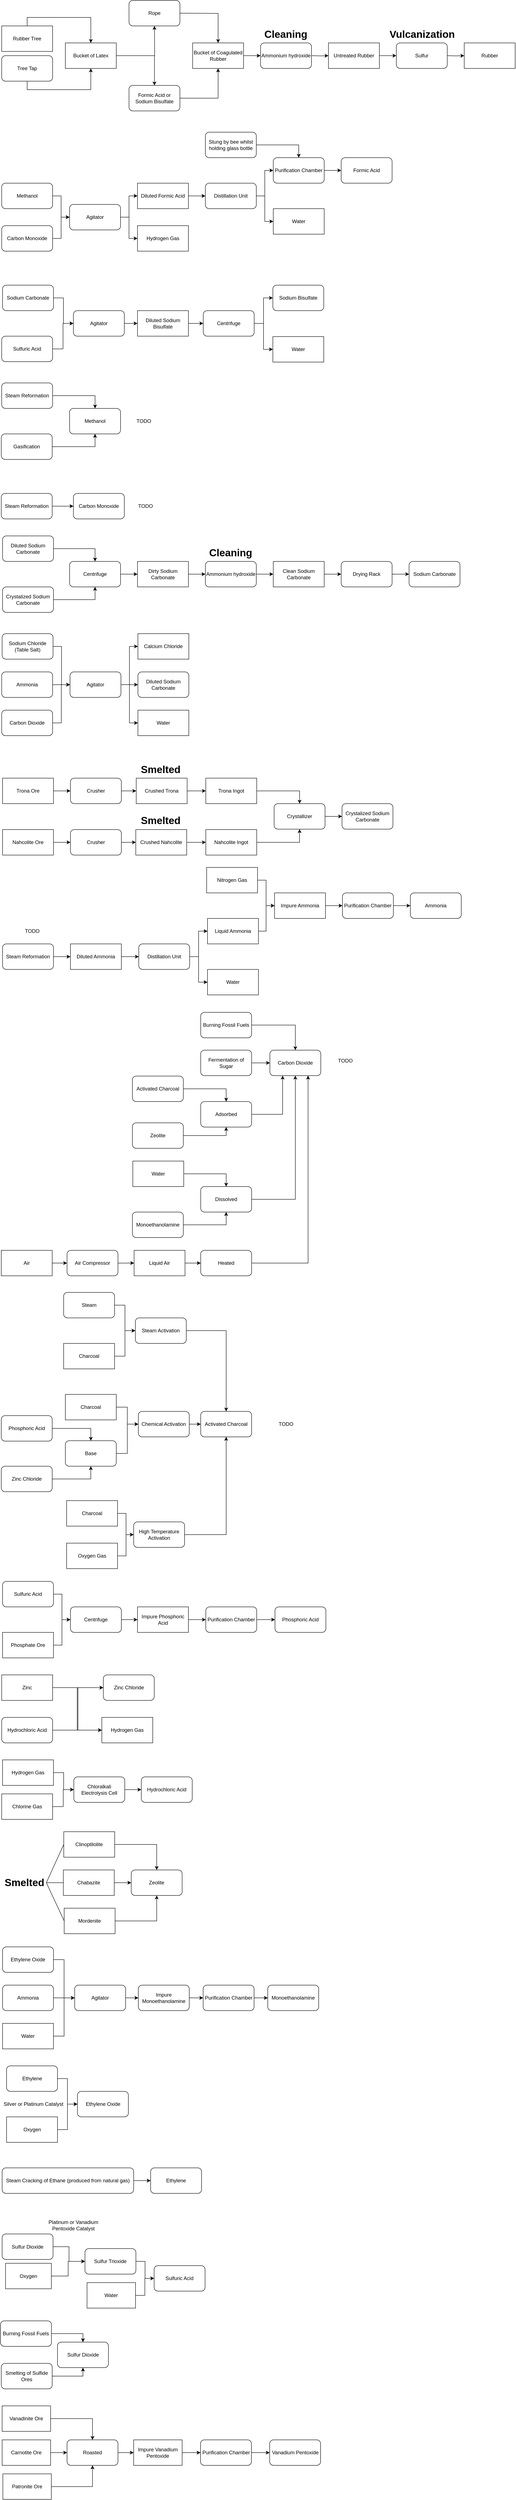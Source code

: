<mxfile version="20.7.4" type="github">
  <diagram id="SLF_xLfMb_dm_BqYsQD-" name="Page-1">
    <mxGraphModel dx="1434" dy="833" grid="1" gridSize="10" guides="1" tooltips="1" connect="1" arrows="1" fold="1" page="1" pageScale="1" pageWidth="827" pageHeight="1169" math="0" shadow="0">
      <root>
        <mxCell id="0" />
        <mxCell id="1" parent="0" />
        <mxCell id="IoRThD0YpW3yYK1RBAOI-8" style="edgeStyle=orthogonalEdgeStyle;rounded=0;orthogonalLoop=1;jettySize=auto;html=1;exitX=0.5;exitY=0;exitDx=0;exitDy=0;entryX=0.5;entryY=0;entryDx=0;entryDy=0;" parent="1" source="IoRThD0YpW3yYK1RBAOI-1" target="IoRThD0YpW3yYK1RBAOI-3" edge="1">
          <mxGeometry relative="1" as="geometry" />
        </mxCell>
        <mxCell id="IoRThD0YpW3yYK1RBAOI-1" value="Rubber Tree" style="rounded=0;whiteSpace=wrap;html=1;" parent="1" vertex="1">
          <mxGeometry x="40" y="80" width="120" height="60" as="geometry" />
        </mxCell>
        <mxCell id="IoRThD0YpW3yYK1RBAOI-11" style="edgeStyle=orthogonalEdgeStyle;rounded=0;orthogonalLoop=1;jettySize=auto;html=1;exitX=1;exitY=0.5;exitDx=0;exitDy=0;entryX=0.5;entryY=1;entryDx=0;entryDy=0;" parent="1" source="IoRThD0YpW3yYK1RBAOI-3" edge="1">
          <mxGeometry relative="1" as="geometry">
            <mxPoint x="400" y="80" as="targetPoint" />
          </mxGeometry>
        </mxCell>
        <mxCell id="IoRThD0YpW3yYK1RBAOI-55" style="edgeStyle=orthogonalEdgeStyle;rounded=0;orthogonalLoop=1;jettySize=auto;html=1;exitX=1;exitY=0.5;exitDx=0;exitDy=0;entryX=0.5;entryY=0;entryDx=0;entryDy=0;" parent="1" source="IoRThD0YpW3yYK1RBAOI-3" target="IoRThD0YpW3yYK1RBAOI-54" edge="1">
          <mxGeometry relative="1" as="geometry" />
        </mxCell>
        <mxCell id="IoRThD0YpW3yYK1RBAOI-3" value="Bucket of Latex" style="rounded=0;whiteSpace=wrap;html=1;" parent="1" vertex="1">
          <mxGeometry x="190" y="120" width="120" height="60" as="geometry" />
        </mxCell>
        <mxCell id="IoRThD0YpW3yYK1RBAOI-7" style="edgeStyle=orthogonalEdgeStyle;rounded=0;orthogonalLoop=1;jettySize=auto;html=1;exitX=0.5;exitY=1;exitDx=0;exitDy=0;entryX=0.5;entryY=1;entryDx=0;entryDy=0;" parent="1" source="IoRThD0YpW3yYK1RBAOI-53" target="IoRThD0YpW3yYK1RBAOI-3" edge="1">
          <mxGeometry relative="1" as="geometry">
            <mxPoint x="100" y="220" as="sourcePoint" />
          </mxGeometry>
        </mxCell>
        <mxCell id="IoRThD0YpW3yYK1RBAOI-16" style="edgeStyle=orthogonalEdgeStyle;rounded=0;orthogonalLoop=1;jettySize=auto;html=1;exitX=1;exitY=0.5;exitDx=0;exitDy=0;entryX=0.5;entryY=0;entryDx=0;entryDy=0;" parent="1" target="IoRThD0YpW3yYK1RBAOI-14" edge="1">
          <mxGeometry relative="1" as="geometry">
            <mxPoint x="460" y="50" as="sourcePoint" />
          </mxGeometry>
        </mxCell>
        <mxCell id="IoRThD0YpW3yYK1RBAOI-32" style="edgeStyle=orthogonalEdgeStyle;rounded=0;orthogonalLoop=1;jettySize=auto;html=1;exitX=1;exitY=0.5;exitDx=0;exitDy=0;entryX=0;entryY=0.5;entryDx=0;entryDy=0;" parent="1" source="IoRThD0YpW3yYK1RBAOI-14" edge="1">
          <mxGeometry relative="1" as="geometry">
            <mxPoint x="650" y="150" as="targetPoint" />
          </mxGeometry>
        </mxCell>
        <mxCell id="IoRThD0YpW3yYK1RBAOI-14" value="Bucket of Coagulated Rubber" style="rounded=0;whiteSpace=wrap;html=1;" parent="1" vertex="1">
          <mxGeometry x="490" y="120" width="120" height="60" as="geometry" />
        </mxCell>
        <mxCell id="IoRThD0YpW3yYK1RBAOI-34" style="edgeStyle=orthogonalEdgeStyle;rounded=0;orthogonalLoop=1;jettySize=auto;html=1;exitX=1;exitY=0.5;exitDx=0;exitDy=0;entryX=0;entryY=0.5;entryDx=0;entryDy=0;" parent="1" target="IoRThD0YpW3yYK1RBAOI-33" edge="1">
          <mxGeometry relative="1" as="geometry">
            <mxPoint x="770" y="150" as="sourcePoint" />
          </mxGeometry>
        </mxCell>
        <mxCell id="IoRThD0YpW3yYK1RBAOI-36" style="edgeStyle=orthogonalEdgeStyle;rounded=0;orthogonalLoop=1;jettySize=auto;html=1;exitX=1;exitY=0.5;exitDx=0;exitDy=0;entryX=0;entryY=0.5;entryDx=0;entryDy=0;" parent="1" source="IoRThD0YpW3yYK1RBAOI-33" edge="1">
          <mxGeometry relative="1" as="geometry">
            <mxPoint x="970" y="150" as="targetPoint" />
          </mxGeometry>
        </mxCell>
        <mxCell id="IoRThD0YpW3yYK1RBAOI-33" value="Untreated Rubber" style="rounded=0;whiteSpace=wrap;html=1;" parent="1" vertex="1">
          <mxGeometry x="810" y="120" width="120" height="60" as="geometry" />
        </mxCell>
        <mxCell id="IoRThD0YpW3yYK1RBAOI-38" style="edgeStyle=orthogonalEdgeStyle;rounded=0;orthogonalLoop=1;jettySize=auto;html=1;exitX=1;exitY=0.5;exitDx=0;exitDy=0;entryX=0;entryY=0.5;entryDx=0;entryDy=0;" parent="1" target="IoRThD0YpW3yYK1RBAOI-37" edge="1">
          <mxGeometry relative="1" as="geometry">
            <mxPoint x="1090" y="150" as="sourcePoint" />
          </mxGeometry>
        </mxCell>
        <mxCell id="IoRThD0YpW3yYK1RBAOI-37" value="Rubber" style="rounded=0;whiteSpace=wrap;html=1;" parent="1" vertex="1">
          <mxGeometry x="1130" y="120" width="120" height="60" as="geometry" />
        </mxCell>
        <mxCell id="IoRThD0YpW3yYK1RBAOI-50" value="Rope" style="rounded=1;whiteSpace=wrap;html=1;" parent="1" vertex="1">
          <mxGeometry x="340" y="20" width="120" height="60" as="geometry" />
        </mxCell>
        <mxCell id="IoRThD0YpW3yYK1RBAOI-51" value="Ammonium hydroxide" style="rounded=1;whiteSpace=wrap;html=1;" parent="1" vertex="1">
          <mxGeometry x="650" y="120" width="120" height="60" as="geometry" />
        </mxCell>
        <mxCell id="IoRThD0YpW3yYK1RBAOI-52" value="Sulfur" style="rounded=1;whiteSpace=wrap;html=1;" parent="1" vertex="1">
          <mxGeometry x="970" y="120" width="120" height="60" as="geometry" />
        </mxCell>
        <mxCell id="IoRThD0YpW3yYK1RBAOI-53" value="Tree Tap" style="rounded=1;whiteSpace=wrap;html=1;" parent="1" vertex="1">
          <mxGeometry x="40" y="150" width="120" height="60" as="geometry" />
        </mxCell>
        <mxCell id="IoRThD0YpW3yYK1RBAOI-56" style="edgeStyle=orthogonalEdgeStyle;rounded=0;orthogonalLoop=1;jettySize=auto;html=1;exitX=1;exitY=0.5;exitDx=0;exitDy=0;entryX=0.5;entryY=1;entryDx=0;entryDy=0;" parent="1" source="IoRThD0YpW3yYK1RBAOI-54" target="IoRThD0YpW3yYK1RBAOI-14" edge="1">
          <mxGeometry relative="1" as="geometry" />
        </mxCell>
        <mxCell id="IoRThD0YpW3yYK1RBAOI-54" value="Formic Acid or Sodium Bisulfate" style="rounded=1;whiteSpace=wrap;html=1;" parent="1" vertex="1">
          <mxGeometry x="340" y="220" width="120" height="60" as="geometry" />
        </mxCell>
        <mxCell id="IoRThD0YpW3yYK1RBAOI-58" value="Formic Acid" style="rounded=1;whiteSpace=wrap;html=1;" parent="1" vertex="1">
          <mxGeometry x="840" y="390" width="120" height="60" as="geometry" />
        </mxCell>
        <mxCell id="IoRThD0YpW3yYK1RBAOI-69" style="edgeStyle=orthogonalEdgeStyle;rounded=0;orthogonalLoop=1;jettySize=auto;html=1;exitX=1;exitY=0.5;exitDx=0;exitDy=0;entryX=0;entryY=0.5;entryDx=0;entryDy=0;" parent="1" source="IoRThD0YpW3yYK1RBAOI-59" target="IoRThD0YpW3yYK1RBAOI-58" edge="1">
          <mxGeometry relative="1" as="geometry" />
        </mxCell>
        <mxCell id="IoRThD0YpW3yYK1RBAOI-59" value="Purification Chamber" style="rounded=1;whiteSpace=wrap;html=1;" parent="1" vertex="1">
          <mxGeometry x="680" y="390" width="120" height="60" as="geometry" />
        </mxCell>
        <mxCell id="IoRThD0YpW3yYK1RBAOI-62" value="&lt;h1&gt;Cleaning&lt;/h1&gt;" style="text;html=1;strokeColor=none;fillColor=none;spacing=5;spacingTop=-20;whiteSpace=wrap;overflow=hidden;rounded=0;" parent="1" vertex="1">
          <mxGeometry x="653.5" y="80" width="113" height="40" as="geometry" />
        </mxCell>
        <mxCell id="IoRThD0YpW3yYK1RBAOI-63" value="&lt;h1&gt;Vulcanization&lt;/h1&gt;" style="text;html=1;strokeColor=none;fillColor=none;spacing=5;spacingTop=-20;whiteSpace=wrap;overflow=hidden;rounded=0;" parent="1" vertex="1">
          <mxGeometry x="948.5" y="80" width="163" height="40" as="geometry" />
        </mxCell>
        <mxCell id="IoRThD0YpW3yYK1RBAOI-72" style="edgeStyle=orthogonalEdgeStyle;rounded=0;orthogonalLoop=1;jettySize=auto;html=1;exitX=1;exitY=0.5;exitDx=0;exitDy=0;entryX=0.5;entryY=0;entryDx=0;entryDy=0;" parent="1" source="IoRThD0YpW3yYK1RBAOI-70" target="IoRThD0YpW3yYK1RBAOI-59" edge="1">
          <mxGeometry relative="1" as="geometry" />
        </mxCell>
        <mxCell id="IoRThD0YpW3yYK1RBAOI-70" value="Stung by bee whilst holding glass bottle" style="rounded=1;whiteSpace=wrap;html=1;" parent="1" vertex="1">
          <mxGeometry x="520" y="330" width="120" height="60" as="geometry" />
        </mxCell>
        <mxCell id="IoRThD0YpW3yYK1RBAOI-89" style="edgeStyle=orthogonalEdgeStyle;rounded=0;orthogonalLoop=1;jettySize=auto;html=1;exitX=1;exitY=0.5;exitDx=0;exitDy=0;entryX=0;entryY=0.5;entryDx=0;entryDy=0;" parent="1" source="IoRThD0YpW3yYK1RBAOI-71" target="IoRThD0YpW3yYK1RBAOI-59" edge="1">
          <mxGeometry relative="1" as="geometry" />
        </mxCell>
        <mxCell id="IoRThD0YpW3yYK1RBAOI-90" style="edgeStyle=orthogonalEdgeStyle;rounded=0;orthogonalLoop=1;jettySize=auto;html=1;exitX=1;exitY=0.5;exitDx=0;exitDy=0;entryX=0;entryY=0.5;entryDx=0;entryDy=0;" parent="1" source="IoRThD0YpW3yYK1RBAOI-71" target="IoRThD0YpW3yYK1RBAOI-87" edge="1">
          <mxGeometry relative="1" as="geometry" />
        </mxCell>
        <mxCell id="IoRThD0YpW3yYK1RBAOI-71" value="Distillation Unit" style="rounded=1;whiteSpace=wrap;html=1;" parent="1" vertex="1">
          <mxGeometry x="520" y="450" width="120" height="60" as="geometry" />
        </mxCell>
        <mxCell id="IoRThD0YpW3yYK1RBAOI-76" style="edgeStyle=orthogonalEdgeStyle;rounded=0;orthogonalLoop=1;jettySize=auto;html=1;exitX=1;exitY=0.5;exitDx=0;exitDy=0;entryX=0;entryY=0.5;entryDx=0;entryDy=0;" parent="1" source="IoRThD0YpW3yYK1RBAOI-75" target="IoRThD0YpW3yYK1RBAOI-71" edge="1">
          <mxGeometry relative="1" as="geometry" />
        </mxCell>
        <mxCell id="IoRThD0YpW3yYK1RBAOI-75" value="Diluted Formic Acid" style="rounded=0;whiteSpace=wrap;html=1;" parent="1" vertex="1">
          <mxGeometry x="360" y="450" width="120" height="60" as="geometry" />
        </mxCell>
        <mxCell id="IoRThD0YpW3yYK1RBAOI-77" value="Hydrogen Gas" style="rounded=0;whiteSpace=wrap;html=1;" parent="1" vertex="1">
          <mxGeometry x="360" y="550" width="120" height="60" as="geometry" />
        </mxCell>
        <mxCell id="IoRThD0YpW3yYK1RBAOI-83" style="edgeStyle=orthogonalEdgeStyle;rounded=0;orthogonalLoop=1;jettySize=auto;html=1;exitX=1;exitY=0.5;exitDx=0;exitDy=0;entryX=0;entryY=0.5;entryDx=0;entryDy=0;" parent="1" source="IoRThD0YpW3yYK1RBAOI-78" target="IoRThD0YpW3yYK1RBAOI-80" edge="1">
          <mxGeometry relative="1" as="geometry" />
        </mxCell>
        <mxCell id="IoRThD0YpW3yYK1RBAOI-78" value="Methanol" style="rounded=1;whiteSpace=wrap;html=1;" parent="1" vertex="1">
          <mxGeometry x="40" y="450" width="120" height="60" as="geometry" />
        </mxCell>
        <mxCell id="IoRThD0YpW3yYK1RBAOI-84" style="edgeStyle=orthogonalEdgeStyle;rounded=0;orthogonalLoop=1;jettySize=auto;html=1;exitX=1;exitY=0.5;exitDx=0;exitDy=0;entryX=0;entryY=0.5;entryDx=0;entryDy=0;" parent="1" source="IoRThD0YpW3yYK1RBAOI-79" target="IoRThD0YpW3yYK1RBAOI-80" edge="1">
          <mxGeometry relative="1" as="geometry" />
        </mxCell>
        <mxCell id="IoRThD0YpW3yYK1RBAOI-79" value="Carbon Monoxide" style="rounded=1;whiteSpace=wrap;html=1;" parent="1" vertex="1">
          <mxGeometry x="40" y="550" width="120" height="60" as="geometry" />
        </mxCell>
        <mxCell id="IoRThD0YpW3yYK1RBAOI-81" style="edgeStyle=orthogonalEdgeStyle;rounded=0;orthogonalLoop=1;jettySize=auto;html=1;exitX=1;exitY=0.5;exitDx=0;exitDy=0;entryX=0;entryY=0.5;entryDx=0;entryDy=0;" parent="1" source="IoRThD0YpW3yYK1RBAOI-80" target="IoRThD0YpW3yYK1RBAOI-75" edge="1">
          <mxGeometry relative="1" as="geometry" />
        </mxCell>
        <mxCell id="IoRThD0YpW3yYK1RBAOI-82" style="edgeStyle=orthogonalEdgeStyle;rounded=0;orthogonalLoop=1;jettySize=auto;html=1;exitX=1;exitY=0.5;exitDx=0;exitDy=0;entryX=0;entryY=0.5;entryDx=0;entryDy=0;" parent="1" source="IoRThD0YpW3yYK1RBAOI-80" target="IoRThD0YpW3yYK1RBAOI-77" edge="1">
          <mxGeometry relative="1" as="geometry" />
        </mxCell>
        <mxCell id="IoRThD0YpW3yYK1RBAOI-80" value="Agitator" style="rounded=1;whiteSpace=wrap;html=1;" parent="1" vertex="1">
          <mxGeometry x="200" y="500" width="120" height="60" as="geometry" />
        </mxCell>
        <mxCell id="IoRThD0YpW3yYK1RBAOI-85" value="Sodium Bisulfate" style="rounded=1;whiteSpace=wrap;html=1;" parent="1" vertex="1">
          <mxGeometry x="679" y="690" width="120" height="60" as="geometry" />
        </mxCell>
        <mxCell id="IoRThD0YpW3yYK1RBAOI-87" value="Water" style="rounded=0;whiteSpace=wrap;html=1;" parent="1" vertex="1">
          <mxGeometry x="680" y="510" width="120" height="60" as="geometry" />
        </mxCell>
        <mxCell id="IoRThD0YpW3yYK1RBAOI-104" style="edgeStyle=orthogonalEdgeStyle;rounded=0;orthogonalLoop=1;jettySize=auto;html=1;exitX=1;exitY=0.5;exitDx=0;exitDy=0;entryX=0;entryY=0.5;entryDx=0;entryDy=0;" parent="1" source="IoRThD0YpW3yYK1RBAOI-97" target="IoRThD0YpW3yYK1RBAOI-101" edge="1">
          <mxGeometry relative="1" as="geometry" />
        </mxCell>
        <mxCell id="PqFkK2XVgemiq2zy29Ep-1" style="edgeStyle=orthogonalEdgeStyle;rounded=0;orthogonalLoop=1;jettySize=auto;html=1;exitX=1;exitY=0.5;exitDx=0;exitDy=0;entryX=0;entryY=0.5;entryDx=0;entryDy=0;" parent="1" source="IoRThD0YpW3yYK1RBAOI-97" target="IoRThD0YpW3yYK1RBAOI-85" edge="1">
          <mxGeometry relative="1" as="geometry" />
        </mxCell>
        <mxCell id="IoRThD0YpW3yYK1RBAOI-97" value="Centrifuge" style="rounded=1;whiteSpace=wrap;html=1;" parent="1" vertex="1">
          <mxGeometry x="515" y="750" width="120" height="60" as="geometry" />
        </mxCell>
        <mxCell id="IoRThD0YpW3yYK1RBAOI-106" style="edgeStyle=orthogonalEdgeStyle;rounded=0;orthogonalLoop=1;jettySize=auto;html=1;exitX=1;exitY=0.5;exitDx=0;exitDy=0;entryX=0;entryY=0.5;entryDx=0;entryDy=0;" parent="1" source="IoRThD0YpW3yYK1RBAOI-99" target="IoRThD0YpW3yYK1RBAOI-97" edge="1">
          <mxGeometry relative="1" as="geometry" />
        </mxCell>
        <mxCell id="IoRThD0YpW3yYK1RBAOI-99" value="Diluted Sodium Bisulfate" style="rounded=0;whiteSpace=wrap;html=1;" parent="1" vertex="1">
          <mxGeometry x="360" y="750" width="120" height="60" as="geometry" />
        </mxCell>
        <mxCell id="IoRThD0YpW3yYK1RBAOI-101" value="Water" style="rounded=0;whiteSpace=wrap;html=1;" parent="1" vertex="1">
          <mxGeometry x="679" y="811" width="120" height="60" as="geometry" />
        </mxCell>
        <mxCell id="IoRThD0YpW3yYK1RBAOI-109" style="edgeStyle=orthogonalEdgeStyle;rounded=0;orthogonalLoop=1;jettySize=auto;html=1;exitX=1;exitY=0.5;exitDx=0;exitDy=0;entryX=0;entryY=0.5;entryDx=0;entryDy=0;" parent="1" source="IoRThD0YpW3yYK1RBAOI-108" target="IoRThD0YpW3yYK1RBAOI-112" edge="1">
          <mxGeometry relative="1" as="geometry" />
        </mxCell>
        <mxCell id="IoRThD0YpW3yYK1RBAOI-108" value="Sodium Carbonate" style="rounded=1;whiteSpace=wrap;html=1;" parent="1" vertex="1">
          <mxGeometry x="42" y="690" width="120" height="60" as="geometry" />
        </mxCell>
        <mxCell id="IoRThD0YpW3yYK1RBAOI-111" style="edgeStyle=orthogonalEdgeStyle;rounded=0;orthogonalLoop=1;jettySize=auto;html=1;exitX=1;exitY=0.5;exitDx=0;exitDy=0;entryX=0;entryY=0.5;entryDx=0;entryDy=0;" parent="1" source="IoRThD0YpW3yYK1RBAOI-110" target="IoRThD0YpW3yYK1RBAOI-112" edge="1">
          <mxGeometry relative="1" as="geometry" />
        </mxCell>
        <mxCell id="IoRThD0YpW3yYK1RBAOI-110" value="Sulfuric Acid" style="rounded=1;whiteSpace=wrap;html=1;" parent="1" vertex="1">
          <mxGeometry x="40" y="810" width="120" height="60" as="geometry" />
        </mxCell>
        <mxCell id="IoRThD0YpW3yYK1RBAOI-113" style="edgeStyle=orthogonalEdgeStyle;rounded=0;orthogonalLoop=1;jettySize=auto;html=1;exitX=1;exitY=0.5;exitDx=0;exitDy=0;entryX=0;entryY=0.5;entryDx=0;entryDy=0;" parent="1" source="IoRThD0YpW3yYK1RBAOI-112" target="IoRThD0YpW3yYK1RBAOI-99" edge="1">
          <mxGeometry relative="1" as="geometry" />
        </mxCell>
        <mxCell id="IoRThD0YpW3yYK1RBAOI-112" value="Agitator" style="rounded=1;whiteSpace=wrap;html=1;" parent="1" vertex="1">
          <mxGeometry x="209" y="750" width="120" height="60" as="geometry" />
        </mxCell>
        <mxCell id="IoRThD0YpW3yYK1RBAOI-114" value="Methanol" style="rounded=1;whiteSpace=wrap;html=1;" parent="1" vertex="1">
          <mxGeometry x="200" y="980" width="120" height="60" as="geometry" />
        </mxCell>
        <mxCell id="IoRThD0YpW3yYK1RBAOI-118" style="edgeStyle=orthogonalEdgeStyle;rounded=0;orthogonalLoop=1;jettySize=auto;html=1;exitX=1;exitY=0.5;exitDx=0;exitDy=0;entryX=0.5;entryY=0;entryDx=0;entryDy=0;" parent="1" source="IoRThD0YpW3yYK1RBAOI-115" target="IoRThD0YpW3yYK1RBAOI-114" edge="1">
          <mxGeometry relative="1" as="geometry" />
        </mxCell>
        <mxCell id="IoRThD0YpW3yYK1RBAOI-115" value="Steam Reformation" style="rounded=1;whiteSpace=wrap;html=1;" parent="1" vertex="1">
          <mxGeometry x="40" y="920" width="120" height="60" as="geometry" />
        </mxCell>
        <mxCell id="IoRThD0YpW3yYK1RBAOI-117" style="edgeStyle=orthogonalEdgeStyle;rounded=0;orthogonalLoop=1;jettySize=auto;html=1;exitX=1;exitY=0.5;exitDx=0;exitDy=0;entryX=0.5;entryY=1;entryDx=0;entryDy=0;" parent="1" source="IoRThD0YpW3yYK1RBAOI-116" target="IoRThD0YpW3yYK1RBAOI-114" edge="1">
          <mxGeometry relative="1" as="geometry" />
        </mxCell>
        <mxCell id="IoRThD0YpW3yYK1RBAOI-116" value="Gasification" style="rounded=1;whiteSpace=wrap;html=1;" parent="1" vertex="1">
          <mxGeometry x="39" y="1040" width="120" height="60" as="geometry" />
        </mxCell>
        <mxCell id="IoRThD0YpW3yYK1RBAOI-119" value="Carbon Monoxide" style="rounded=1;whiteSpace=wrap;html=1;" parent="1" vertex="1">
          <mxGeometry x="209" y="1180" width="120" height="60" as="geometry" />
        </mxCell>
        <mxCell id="IoRThD0YpW3yYK1RBAOI-126" style="edgeStyle=orthogonalEdgeStyle;rounded=0;orthogonalLoop=1;jettySize=auto;html=1;exitX=1;exitY=0.5;exitDx=0;exitDy=0;entryX=0;entryY=0.5;entryDx=0;entryDy=0;" parent="1" source="IoRThD0YpW3yYK1RBAOI-125" target="IoRThD0YpW3yYK1RBAOI-119" edge="1">
          <mxGeometry relative="1" as="geometry" />
        </mxCell>
        <mxCell id="IoRThD0YpW3yYK1RBAOI-125" value="Steam Reformation" style="rounded=1;whiteSpace=wrap;html=1;" parent="1" vertex="1">
          <mxGeometry x="39" y="1180" width="120" height="60" as="geometry" />
        </mxCell>
        <mxCell id="IoRThD0YpW3yYK1RBAOI-127" value="Sodium Carbonate" style="rounded=1;whiteSpace=wrap;html=1;" parent="1" vertex="1">
          <mxGeometry x="1000" y="1340" width="120" height="60" as="geometry" />
        </mxCell>
        <mxCell id="IoRThD0YpW3yYK1RBAOI-135" style="edgeStyle=orthogonalEdgeStyle;rounded=0;orthogonalLoop=1;jettySize=auto;html=1;exitX=1;exitY=0.5;exitDx=0;exitDy=0;entryX=0;entryY=0.5;entryDx=0;entryDy=0;" parent="1" source="IoRThD0YpW3yYK1RBAOI-131" target="IoRThD0YpW3yYK1RBAOI-127" edge="1">
          <mxGeometry relative="1" as="geometry" />
        </mxCell>
        <mxCell id="IoRThD0YpW3yYK1RBAOI-131" value="Drying Rack" style="rounded=1;whiteSpace=wrap;html=1;" parent="1" vertex="1">
          <mxGeometry x="840" y="1340" width="120" height="60" as="geometry" />
        </mxCell>
        <mxCell id="IoRThD0YpW3yYK1RBAOI-132" style="edgeStyle=orthogonalEdgeStyle;rounded=0;orthogonalLoop=1;jettySize=auto;html=1;exitX=1;exitY=0.5;exitDx=0;exitDy=0;entryX=0;entryY=0.5;entryDx=0;entryDy=0;" parent="1" source="IoRThD0YpW3yYK1RBAOI-133" target="IoRThD0YpW3yYK1RBAOI-131" edge="1">
          <mxGeometry relative="1" as="geometry" />
        </mxCell>
        <mxCell id="IoRThD0YpW3yYK1RBAOI-133" value="Clean Sodium Carbonate" style="rounded=0;whiteSpace=wrap;html=1;" parent="1" vertex="1">
          <mxGeometry x="680" y="1340" width="120" height="60" as="geometry" />
        </mxCell>
        <mxCell id="IoRThD0YpW3yYK1RBAOI-139" style="edgeStyle=orthogonalEdgeStyle;rounded=0;orthogonalLoop=1;jettySize=auto;html=1;exitX=1;exitY=0.5;exitDx=0;exitDy=0;entryX=0;entryY=0.5;entryDx=0;entryDy=0;" parent="1" source="IoRThD0YpW3yYK1RBAOI-137" target="IoRThD0YpW3yYK1RBAOI-133" edge="1">
          <mxGeometry relative="1" as="geometry" />
        </mxCell>
        <mxCell id="IoRThD0YpW3yYK1RBAOI-137" value="Ammonium hydroxide" style="rounded=1;whiteSpace=wrap;html=1;" parent="1" vertex="1">
          <mxGeometry x="520" y="1340" width="120" height="60" as="geometry" />
        </mxCell>
        <mxCell id="IoRThD0YpW3yYK1RBAOI-138" value="&lt;h1&gt;Cleaning&lt;/h1&gt;" style="text;html=1;strokeColor=none;fillColor=none;spacing=5;spacingTop=-20;whiteSpace=wrap;overflow=hidden;rounded=0;" parent="1" vertex="1">
          <mxGeometry x="523.5" y="1300" width="113" height="40" as="geometry" />
        </mxCell>
        <mxCell id="IoRThD0YpW3yYK1RBAOI-141" style="edgeStyle=orthogonalEdgeStyle;rounded=0;orthogonalLoop=1;jettySize=auto;html=1;exitX=1;exitY=0.5;exitDx=0;exitDy=0;entryX=0;entryY=0.5;entryDx=0;entryDy=0;" parent="1" source="IoRThD0YpW3yYK1RBAOI-140" target="IoRThD0YpW3yYK1RBAOI-137" edge="1">
          <mxGeometry relative="1" as="geometry" />
        </mxCell>
        <mxCell id="IoRThD0YpW3yYK1RBAOI-140" value="Dirty Sodium Carbonate" style="rounded=0;whiteSpace=wrap;html=1;" parent="1" vertex="1">
          <mxGeometry x="360" y="1340" width="120" height="60" as="geometry" />
        </mxCell>
        <mxCell id="IoRThD0YpW3yYK1RBAOI-143" style="edgeStyle=orthogonalEdgeStyle;rounded=0;orthogonalLoop=1;jettySize=auto;html=1;exitX=1;exitY=0.5;exitDx=0;exitDy=0;entryX=0;entryY=0.5;entryDx=0;entryDy=0;" parent="1" source="IoRThD0YpW3yYK1RBAOI-142" target="IoRThD0YpW3yYK1RBAOI-140" edge="1">
          <mxGeometry relative="1" as="geometry" />
        </mxCell>
        <mxCell id="IoRThD0YpW3yYK1RBAOI-142" value="Centrifuge" style="rounded=1;whiteSpace=wrap;html=1;" parent="1" vertex="1">
          <mxGeometry x="200" y="1340" width="120" height="60" as="geometry" />
        </mxCell>
        <mxCell id="IoRThD0YpW3yYK1RBAOI-145" style="edgeStyle=orthogonalEdgeStyle;rounded=0;orthogonalLoop=1;jettySize=auto;html=1;exitX=1;exitY=0.5;exitDx=0;exitDy=0;entryX=0.5;entryY=0;entryDx=0;entryDy=0;" parent="1" source="IoRThD0YpW3yYK1RBAOI-144" target="IoRThD0YpW3yYK1RBAOI-142" edge="1">
          <mxGeometry relative="1" as="geometry" />
        </mxCell>
        <mxCell id="IoRThD0YpW3yYK1RBAOI-144" value="Diluted Sodium Carbonate" style="rounded=1;whiteSpace=wrap;html=1;" parent="1" vertex="1">
          <mxGeometry x="42" y="1280" width="120" height="60" as="geometry" />
        </mxCell>
        <mxCell id="IoRThD0YpW3yYK1RBAOI-147" style="edgeStyle=orthogonalEdgeStyle;rounded=0;orthogonalLoop=1;jettySize=auto;html=1;exitX=1;exitY=0.5;exitDx=0;exitDy=0;entryX=0.5;entryY=1;entryDx=0;entryDy=0;" parent="1" source="IoRThD0YpW3yYK1RBAOI-146" target="IoRThD0YpW3yYK1RBAOI-142" edge="1">
          <mxGeometry relative="1" as="geometry" />
        </mxCell>
        <mxCell id="IoRThD0YpW3yYK1RBAOI-146" value="Crystalized Sodium Carbonate" style="rounded=1;whiteSpace=wrap;html=1;" parent="1" vertex="1">
          <mxGeometry x="42" y="1400" width="120" height="60" as="geometry" />
        </mxCell>
        <mxCell id="IoRThD0YpW3yYK1RBAOI-148" value="Diluted Sodium Carbonate" style="rounded=1;whiteSpace=wrap;html=1;" parent="1" vertex="1">
          <mxGeometry x="361" y="1600" width="120" height="60" as="geometry" />
        </mxCell>
        <mxCell id="IoRThD0YpW3yYK1RBAOI-149" value="Water" style="rounded=0;whiteSpace=wrap;html=1;" parent="1" vertex="1">
          <mxGeometry x="361" y="1690" width="120" height="60" as="geometry" />
        </mxCell>
        <mxCell id="IoRThD0YpW3yYK1RBAOI-150" value="Calcium Chloride" style="rounded=0;whiteSpace=wrap;html=1;" parent="1" vertex="1">
          <mxGeometry x="361" y="1510" width="120" height="60" as="geometry" />
        </mxCell>
        <mxCell id="IoRThD0YpW3yYK1RBAOI-152" style="edgeStyle=orthogonalEdgeStyle;rounded=0;orthogonalLoop=1;jettySize=auto;html=1;exitX=1;exitY=0.5;exitDx=0;exitDy=0;entryX=0;entryY=0.5;entryDx=0;entryDy=0;" parent="1" source="IoRThD0YpW3yYK1RBAOI-151" target="IoRThD0YpW3yYK1RBAOI-150" edge="1">
          <mxGeometry relative="1" as="geometry" />
        </mxCell>
        <mxCell id="IoRThD0YpW3yYK1RBAOI-153" style="edgeStyle=orthogonalEdgeStyle;rounded=0;orthogonalLoop=1;jettySize=auto;html=1;exitX=1;exitY=0.5;exitDx=0;exitDy=0;entryX=0;entryY=0.5;entryDx=0;entryDy=0;" parent="1" source="IoRThD0YpW3yYK1RBAOI-151" target="IoRThD0YpW3yYK1RBAOI-148" edge="1">
          <mxGeometry relative="1" as="geometry" />
        </mxCell>
        <mxCell id="IoRThD0YpW3yYK1RBAOI-154" style="edgeStyle=orthogonalEdgeStyle;rounded=0;orthogonalLoop=1;jettySize=auto;html=1;exitX=1;exitY=0.5;exitDx=0;exitDy=0;entryX=0;entryY=0.5;entryDx=0;entryDy=0;" parent="1" source="IoRThD0YpW3yYK1RBAOI-151" target="IoRThD0YpW3yYK1RBAOI-149" edge="1">
          <mxGeometry relative="1" as="geometry" />
        </mxCell>
        <mxCell id="IoRThD0YpW3yYK1RBAOI-151" value="Agitator" style="rounded=1;whiteSpace=wrap;html=1;" parent="1" vertex="1">
          <mxGeometry x="201" y="1600" width="120" height="60" as="geometry" />
        </mxCell>
        <mxCell id="IoRThD0YpW3yYK1RBAOI-156" style="edgeStyle=orthogonalEdgeStyle;rounded=0;orthogonalLoop=1;jettySize=auto;html=1;exitX=1;exitY=0.5;exitDx=0;exitDy=0;entryX=0;entryY=0.5;entryDx=0;entryDy=0;" parent="1" source="IoRThD0YpW3yYK1RBAOI-155" target="IoRThD0YpW3yYK1RBAOI-151" edge="1">
          <mxGeometry relative="1" as="geometry" />
        </mxCell>
        <mxCell id="IoRThD0YpW3yYK1RBAOI-155" value="Sodium Chloride (Table Salt)" style="rounded=1;whiteSpace=wrap;html=1;" parent="1" vertex="1">
          <mxGeometry x="41" y="1510" width="120" height="60" as="geometry" />
        </mxCell>
        <mxCell id="IoRThD0YpW3yYK1RBAOI-158" style="edgeStyle=orthogonalEdgeStyle;rounded=0;orthogonalLoop=1;jettySize=auto;html=1;exitX=1;exitY=0.5;exitDx=0;exitDy=0;entryX=0;entryY=0.5;entryDx=0;entryDy=0;" parent="1" source="IoRThD0YpW3yYK1RBAOI-157" target="IoRThD0YpW3yYK1RBAOI-151" edge="1">
          <mxGeometry relative="1" as="geometry" />
        </mxCell>
        <mxCell id="IoRThD0YpW3yYK1RBAOI-157" value="Ammonia" style="rounded=1;whiteSpace=wrap;html=1;" parent="1" vertex="1">
          <mxGeometry x="40" y="1600" width="120" height="60" as="geometry" />
        </mxCell>
        <mxCell id="IoRThD0YpW3yYK1RBAOI-160" style="edgeStyle=orthogonalEdgeStyle;rounded=0;orthogonalLoop=1;jettySize=auto;html=1;exitX=1;exitY=0.5;exitDx=0;exitDy=0;entryX=0;entryY=0.5;entryDx=0;entryDy=0;" parent="1" source="IoRThD0YpW3yYK1RBAOI-159" target="IoRThD0YpW3yYK1RBAOI-151" edge="1">
          <mxGeometry relative="1" as="geometry" />
        </mxCell>
        <mxCell id="IoRThD0YpW3yYK1RBAOI-159" value="Carbon Dioxide" style="rounded=1;whiteSpace=wrap;html=1;" parent="1" vertex="1">
          <mxGeometry x="40" y="1690" width="120" height="60" as="geometry" />
        </mxCell>
        <mxCell id="IoRThD0YpW3yYK1RBAOI-161" value="Crystalized Sodium Carbonate" style="rounded=1;whiteSpace=wrap;html=1;" parent="1" vertex="1">
          <mxGeometry x="842" y="1910" width="120" height="60" as="geometry" />
        </mxCell>
        <mxCell id="IoRThD0YpW3yYK1RBAOI-163" style="edgeStyle=orthogonalEdgeStyle;rounded=0;orthogonalLoop=1;jettySize=auto;html=1;exitX=1;exitY=0.5;exitDx=0;exitDy=0;entryX=0;entryY=0.5;entryDx=0;entryDy=0;" parent="1" source="IoRThD0YpW3yYK1RBAOI-162" target="IoRThD0YpW3yYK1RBAOI-161" edge="1">
          <mxGeometry relative="1" as="geometry" />
        </mxCell>
        <mxCell id="IoRThD0YpW3yYK1RBAOI-162" value="Crystallizer" style="rounded=1;whiteSpace=wrap;html=1;" parent="1" vertex="1">
          <mxGeometry x="682" y="1910" width="120" height="60" as="geometry" />
        </mxCell>
        <mxCell id="IoRThD0YpW3yYK1RBAOI-167" style="edgeStyle=orthogonalEdgeStyle;rounded=0;orthogonalLoop=1;jettySize=auto;html=1;exitX=1;exitY=0.5;exitDx=0;exitDy=0;entryX=0.5;entryY=0;entryDx=0;entryDy=0;" parent="1" source="IoRThD0YpW3yYK1RBAOI-164" target="IoRThD0YpW3yYK1RBAOI-162" edge="1">
          <mxGeometry relative="1" as="geometry" />
        </mxCell>
        <mxCell id="IoRThD0YpW3yYK1RBAOI-164" value="Trona Ingot" style="rounded=0;whiteSpace=wrap;html=1;" parent="1" vertex="1">
          <mxGeometry x="521" y="1850" width="120" height="60" as="geometry" />
        </mxCell>
        <mxCell id="IoRThD0YpW3yYK1RBAOI-166" style="edgeStyle=orthogonalEdgeStyle;rounded=0;orthogonalLoop=1;jettySize=auto;html=1;exitX=1;exitY=0.5;exitDx=0;exitDy=0;entryX=0.5;entryY=1;entryDx=0;entryDy=0;" parent="1" source="IoRThD0YpW3yYK1RBAOI-165" target="IoRThD0YpW3yYK1RBAOI-162" edge="1">
          <mxGeometry relative="1" as="geometry" />
        </mxCell>
        <mxCell id="IoRThD0YpW3yYK1RBAOI-165" value="Nahcolite Ingot" style="rounded=0;whiteSpace=wrap;html=1;" parent="1" vertex="1">
          <mxGeometry x="521" y="1971" width="120" height="60" as="geometry" />
        </mxCell>
        <mxCell id="IoRThD0YpW3yYK1RBAOI-180" style="edgeStyle=orthogonalEdgeStyle;rounded=0;orthogonalLoop=1;jettySize=auto;html=1;exitX=1;exitY=0.5;exitDx=0;exitDy=0;entryX=0;entryY=0.5;entryDx=0;entryDy=0;" parent="1" source="IoRThD0YpW3yYK1RBAOI-168" target="IoRThD0YpW3yYK1RBAOI-175" edge="1">
          <mxGeometry relative="1" as="geometry" />
        </mxCell>
        <mxCell id="IoRThD0YpW3yYK1RBAOI-168" value="Crusher" style="rounded=1;whiteSpace=wrap;html=1;" parent="1" vertex="1">
          <mxGeometry x="202" y="1850" width="120" height="60" as="geometry" />
        </mxCell>
        <mxCell id="IoRThD0YpW3yYK1RBAOI-181" style="edgeStyle=orthogonalEdgeStyle;rounded=0;orthogonalLoop=1;jettySize=auto;html=1;exitX=1;exitY=0.5;exitDx=0;exitDy=0;entryX=0;entryY=0.5;entryDx=0;entryDy=0;" parent="1" source="IoRThD0YpW3yYK1RBAOI-170" target="IoRThD0YpW3yYK1RBAOI-176" edge="1">
          <mxGeometry relative="1" as="geometry" />
        </mxCell>
        <mxCell id="IoRThD0YpW3yYK1RBAOI-170" value="Crusher" style="rounded=1;whiteSpace=wrap;html=1;" parent="1" vertex="1">
          <mxGeometry x="202" y="1971" width="120" height="60" as="geometry" />
        </mxCell>
        <mxCell id="IoRThD0YpW3yYK1RBAOI-173" value="&lt;h1&gt;Smelted&lt;/h1&gt;" style="text;html=1;strokeColor=none;fillColor=none;spacing=5;spacingTop=-20;whiteSpace=wrap;overflow=hidden;rounded=0;" parent="1" vertex="1">
          <mxGeometry x="362.75" y="1810" width="106.5" height="40" as="geometry" />
        </mxCell>
        <mxCell id="IoRThD0YpW3yYK1RBAOI-174" value="&lt;h1&gt;Smelted&lt;/h1&gt;" style="text;html=1;strokeColor=none;fillColor=none;spacing=5;spacingTop=-20;whiteSpace=wrap;overflow=hidden;rounded=0;" parent="1" vertex="1">
          <mxGeometry x="362.75" y="1930" width="106.5" height="40" as="geometry" />
        </mxCell>
        <mxCell id="IoRThD0YpW3yYK1RBAOI-177" style="edgeStyle=orthogonalEdgeStyle;rounded=0;orthogonalLoop=1;jettySize=auto;html=1;exitX=1;exitY=0.5;exitDx=0;exitDy=0;entryX=0;entryY=0.5;entryDx=0;entryDy=0;" parent="1" source="IoRThD0YpW3yYK1RBAOI-175" target="IoRThD0YpW3yYK1RBAOI-164" edge="1">
          <mxGeometry relative="1" as="geometry" />
        </mxCell>
        <mxCell id="IoRThD0YpW3yYK1RBAOI-175" value="Crushed Trona" style="rounded=0;whiteSpace=wrap;html=1;" parent="1" vertex="1">
          <mxGeometry x="357" y="1850" width="120" height="60" as="geometry" />
        </mxCell>
        <mxCell id="IoRThD0YpW3yYK1RBAOI-178" style="edgeStyle=orthogonalEdgeStyle;rounded=0;orthogonalLoop=1;jettySize=auto;html=1;exitX=1;exitY=0.5;exitDx=0;exitDy=0;entryX=0;entryY=0.5;entryDx=0;entryDy=0;" parent="1" source="IoRThD0YpW3yYK1RBAOI-176" target="IoRThD0YpW3yYK1RBAOI-165" edge="1">
          <mxGeometry relative="1" as="geometry" />
        </mxCell>
        <mxCell id="IoRThD0YpW3yYK1RBAOI-176" value="Crushed Nahcolite" style="rounded=0;whiteSpace=wrap;html=1;" parent="1" vertex="1">
          <mxGeometry x="356" y="1971" width="120" height="60" as="geometry" />
        </mxCell>
        <mxCell id="IoRThD0YpW3yYK1RBAOI-184" style="edgeStyle=orthogonalEdgeStyle;rounded=0;orthogonalLoop=1;jettySize=auto;html=1;exitX=1;exitY=0.5;exitDx=0;exitDy=0;entryX=0;entryY=0.5;entryDx=0;entryDy=0;" parent="1" source="IoRThD0YpW3yYK1RBAOI-182" target="IoRThD0YpW3yYK1RBAOI-170" edge="1">
          <mxGeometry relative="1" as="geometry" />
        </mxCell>
        <mxCell id="IoRThD0YpW3yYK1RBAOI-182" value="Nahcolite Ore" style="rounded=0;whiteSpace=wrap;html=1;" parent="1" vertex="1">
          <mxGeometry x="42" y="1971" width="120" height="60" as="geometry" />
        </mxCell>
        <mxCell id="IoRThD0YpW3yYK1RBAOI-185" style="edgeStyle=orthogonalEdgeStyle;rounded=0;orthogonalLoop=1;jettySize=auto;html=1;exitX=1;exitY=0.5;exitDx=0;exitDy=0;entryX=0;entryY=0.5;entryDx=0;entryDy=0;" parent="1" source="IoRThD0YpW3yYK1RBAOI-183" target="IoRThD0YpW3yYK1RBAOI-168" edge="1">
          <mxGeometry relative="1" as="geometry" />
        </mxCell>
        <mxCell id="IoRThD0YpW3yYK1RBAOI-183" value="Trona Ore" style="rounded=0;whiteSpace=wrap;html=1;" parent="1" vertex="1">
          <mxGeometry x="42" y="1850" width="120" height="60" as="geometry" />
        </mxCell>
        <mxCell id="IoRThD0YpW3yYK1RBAOI-186" value="Ammonia" style="rounded=1;whiteSpace=wrap;html=1;" parent="1" vertex="1">
          <mxGeometry x="1003" y="2120" width="120" height="60" as="geometry" />
        </mxCell>
        <mxCell id="IoRThD0YpW3yYK1RBAOI-192" style="edgeStyle=orthogonalEdgeStyle;rounded=0;orthogonalLoop=1;jettySize=auto;html=1;exitX=1;exitY=0.5;exitDx=0;exitDy=0;entryX=0;entryY=0.5;entryDx=0;entryDy=0;" parent="1" source="IoRThD0YpW3yYK1RBAOI-188" target="IoRThD0YpW3yYK1RBAOI-190" edge="1">
          <mxGeometry relative="1" as="geometry" />
        </mxCell>
        <mxCell id="IoRThD0YpW3yYK1RBAOI-188" value="Impure Ammonia" style="rounded=0;whiteSpace=wrap;html=1;" parent="1" vertex="1">
          <mxGeometry x="683" y="2120" width="120" height="60" as="geometry" />
        </mxCell>
        <mxCell id="IoRThD0YpW3yYK1RBAOI-191" style="edgeStyle=orthogonalEdgeStyle;rounded=0;orthogonalLoop=1;jettySize=auto;html=1;exitX=1;exitY=0.5;exitDx=0;exitDy=0;entryX=0;entryY=0.5;entryDx=0;entryDy=0;" parent="1" source="IoRThD0YpW3yYK1RBAOI-190" target="IoRThD0YpW3yYK1RBAOI-186" edge="1">
          <mxGeometry relative="1" as="geometry" />
        </mxCell>
        <mxCell id="IoRThD0YpW3yYK1RBAOI-190" value="Purification Chamber" style="rounded=1;whiteSpace=wrap;html=1;" parent="1" vertex="1">
          <mxGeometry x="843" y="2120" width="120" height="60" as="geometry" />
        </mxCell>
        <mxCell id="IoRThD0YpW3yYK1RBAOI-194" style="edgeStyle=orthogonalEdgeStyle;rounded=0;orthogonalLoop=1;jettySize=auto;html=1;exitX=1;exitY=0.5;exitDx=0;exitDy=0;entryX=0;entryY=0.5;entryDx=0;entryDy=0;" parent="1" source="IoRThD0YpW3yYK1RBAOI-193" target="IoRThD0YpW3yYK1RBAOI-188" edge="1">
          <mxGeometry relative="1" as="geometry" />
        </mxCell>
        <mxCell id="IoRThD0YpW3yYK1RBAOI-193" value="Nitrogen Gas" style="rounded=0;whiteSpace=wrap;html=1;" parent="1" vertex="1">
          <mxGeometry x="523" y="2060" width="120" height="60" as="geometry" />
        </mxCell>
        <mxCell id="IoRThD0YpW3yYK1RBAOI-196" style="edgeStyle=orthogonalEdgeStyle;rounded=0;orthogonalLoop=1;jettySize=auto;html=1;exitX=1;exitY=0.5;exitDx=0;exitDy=0;entryX=0;entryY=0.5;entryDx=0;entryDy=0;" parent="1" source="IoRThD0YpW3yYK1RBAOI-195" target="IoRThD0YpW3yYK1RBAOI-188" edge="1">
          <mxGeometry relative="1" as="geometry">
            <Array as="points">
              <mxPoint x="663" y="2210" />
              <mxPoint x="663" y="2150" />
            </Array>
          </mxGeometry>
        </mxCell>
        <mxCell id="IoRThD0YpW3yYK1RBAOI-195" value="Liquid Ammonia" style="rounded=0;whiteSpace=wrap;html=1;" parent="1" vertex="1">
          <mxGeometry x="525" y="2180" width="120" height="60" as="geometry" />
        </mxCell>
        <mxCell id="IoRThD0YpW3yYK1RBAOI-200" style="edgeStyle=orthogonalEdgeStyle;rounded=0;orthogonalLoop=1;jettySize=auto;html=1;exitX=1;exitY=0.5;exitDx=0;exitDy=0;entryX=0;entryY=0.5;entryDx=0;entryDy=0;" parent="1" source="IoRThD0YpW3yYK1RBAOI-197" target="IoRThD0YpW3yYK1RBAOI-195" edge="1">
          <mxGeometry relative="1" as="geometry" />
        </mxCell>
        <mxCell id="IoRThD0YpW3yYK1RBAOI-207" style="edgeStyle=orthogonalEdgeStyle;rounded=0;orthogonalLoop=1;jettySize=auto;html=1;exitX=1;exitY=0.5;exitDx=0;exitDy=0;entryX=0;entryY=0.5;entryDx=0;entryDy=0;" parent="1" source="IoRThD0YpW3yYK1RBAOI-197" target="IoRThD0YpW3yYK1RBAOI-201" edge="1">
          <mxGeometry relative="1" as="geometry" />
        </mxCell>
        <mxCell id="IoRThD0YpW3yYK1RBAOI-197" value="Distillation Unit" style="rounded=1;whiteSpace=wrap;html=1;" parent="1" vertex="1">
          <mxGeometry x="363" y="2240" width="120" height="60" as="geometry" />
        </mxCell>
        <mxCell id="IoRThD0YpW3yYK1RBAOI-201" value="Water" style="rounded=0;whiteSpace=wrap;html=1;" parent="1" vertex="1">
          <mxGeometry x="525" y="2300" width="120" height="60" as="geometry" />
        </mxCell>
        <mxCell id="IoRThD0YpW3yYK1RBAOI-204" style="edgeStyle=orthogonalEdgeStyle;rounded=0;orthogonalLoop=1;jettySize=auto;html=1;exitX=1;exitY=0.5;exitDx=0;exitDy=0;entryX=0;entryY=0.5;entryDx=0;entryDy=0;" parent="1" source="IoRThD0YpW3yYK1RBAOI-203" target="IoRThD0YpW3yYK1RBAOI-197" edge="1">
          <mxGeometry relative="1" as="geometry" />
        </mxCell>
        <mxCell id="IoRThD0YpW3yYK1RBAOI-203" value="Diluted Ammonia" style="rounded=0;whiteSpace=wrap;html=1;" parent="1" vertex="1">
          <mxGeometry x="202" y="2240" width="120" height="60" as="geometry" />
        </mxCell>
        <mxCell id="IoRThD0YpW3yYK1RBAOI-206" style="edgeStyle=orthogonalEdgeStyle;rounded=0;orthogonalLoop=1;jettySize=auto;html=1;exitX=1;exitY=0.5;exitDx=0;exitDy=0;entryX=0;entryY=0.5;entryDx=0;entryDy=0;" parent="1" source="IoRThD0YpW3yYK1RBAOI-205" target="IoRThD0YpW3yYK1RBAOI-203" edge="1">
          <mxGeometry relative="1" as="geometry" />
        </mxCell>
        <mxCell id="IoRThD0YpW3yYK1RBAOI-205" value="Steam Reformation" style="rounded=1;whiteSpace=wrap;html=1;" parent="1" vertex="1">
          <mxGeometry x="42" y="2240" width="120" height="60" as="geometry" />
        </mxCell>
        <mxCell id="IoRThD0YpW3yYK1RBAOI-208" value="Carbon Dioxide" style="rounded=1;whiteSpace=wrap;html=1;" parent="1" vertex="1">
          <mxGeometry x="672" y="2490" width="120" height="60" as="geometry" />
        </mxCell>
        <mxCell id="IoRThD0YpW3yYK1RBAOI-214" style="edgeStyle=orthogonalEdgeStyle;rounded=0;orthogonalLoop=1;jettySize=auto;html=1;exitX=1;exitY=0.5;exitDx=0;exitDy=0;entryX=0.5;entryY=0;entryDx=0;entryDy=0;" parent="1" source="IoRThD0YpW3yYK1RBAOI-209" target="IoRThD0YpW3yYK1RBAOI-208" edge="1">
          <mxGeometry relative="1" as="geometry" />
        </mxCell>
        <mxCell id="IoRThD0YpW3yYK1RBAOI-209" value="Burning Fossil Fuels" style="rounded=1;whiteSpace=wrap;html=1;" parent="1" vertex="1">
          <mxGeometry x="509" y="2401" width="120" height="60" as="geometry" />
        </mxCell>
        <mxCell id="IoRThD0YpW3yYK1RBAOI-213" style="edgeStyle=orthogonalEdgeStyle;rounded=0;orthogonalLoop=1;jettySize=auto;html=1;exitX=1;exitY=0.5;exitDx=0;exitDy=0;entryX=0;entryY=0.5;entryDx=0;entryDy=0;" parent="1" source="IoRThD0YpW3yYK1RBAOI-210" target="IoRThD0YpW3yYK1RBAOI-208" edge="1">
          <mxGeometry relative="1" as="geometry" />
        </mxCell>
        <mxCell id="IoRThD0YpW3yYK1RBAOI-210" value="Fermentation of Sugar" style="rounded=1;whiteSpace=wrap;html=1;" parent="1" vertex="1">
          <mxGeometry x="509" y="2490" width="120" height="60" as="geometry" />
        </mxCell>
        <mxCell id="IoRThD0YpW3yYK1RBAOI-212" style="edgeStyle=orthogonalEdgeStyle;rounded=0;orthogonalLoop=1;jettySize=auto;html=1;exitX=1;exitY=0.5;exitDx=0;exitDy=0;entryX=0.25;entryY=1;entryDx=0;entryDy=0;" parent="1" source="IoRThD0YpW3yYK1RBAOI-211" target="IoRThD0YpW3yYK1RBAOI-208" edge="1">
          <mxGeometry relative="1" as="geometry" />
        </mxCell>
        <mxCell id="IoRThD0YpW3yYK1RBAOI-211" value="Adsorbed" style="rounded=1;whiteSpace=wrap;html=1;" parent="1" vertex="1">
          <mxGeometry x="509" y="2611" width="120" height="60" as="geometry" />
        </mxCell>
        <mxCell id="IoRThD0YpW3yYK1RBAOI-218" style="edgeStyle=orthogonalEdgeStyle;rounded=0;orthogonalLoop=1;jettySize=auto;html=1;exitX=1;exitY=0.5;exitDx=0;exitDy=0;entryX=0.5;entryY=0;entryDx=0;entryDy=0;" parent="1" source="IoRThD0YpW3yYK1RBAOI-215" target="IoRThD0YpW3yYK1RBAOI-211" edge="1">
          <mxGeometry relative="1" as="geometry" />
        </mxCell>
        <mxCell id="IoRThD0YpW3yYK1RBAOI-215" value="Activated Charcoal" style="rounded=1;whiteSpace=wrap;html=1;" parent="1" vertex="1">
          <mxGeometry x="348" y="2551" width="120" height="60" as="geometry" />
        </mxCell>
        <mxCell id="IoRThD0YpW3yYK1RBAOI-217" style="edgeStyle=orthogonalEdgeStyle;rounded=0;orthogonalLoop=1;jettySize=auto;html=1;exitX=1;exitY=0.5;exitDx=0;exitDy=0;entryX=0.5;entryY=1;entryDx=0;entryDy=0;" parent="1" source="IoRThD0YpW3yYK1RBAOI-216" target="IoRThD0YpW3yYK1RBAOI-211" edge="1">
          <mxGeometry relative="1" as="geometry" />
        </mxCell>
        <mxCell id="IoRThD0YpW3yYK1RBAOI-216" value="Zeolite" style="rounded=1;whiteSpace=wrap;html=1;" parent="1" vertex="1">
          <mxGeometry x="348" y="2661" width="120" height="60" as="geometry" />
        </mxCell>
        <mxCell id="IoRThD0YpW3yYK1RBAOI-220" style="edgeStyle=orthogonalEdgeStyle;rounded=0;orthogonalLoop=1;jettySize=auto;html=1;exitX=1;exitY=0.5;exitDx=0;exitDy=0;entryX=0.5;entryY=1;entryDx=0;entryDy=0;" parent="1" source="IoRThD0YpW3yYK1RBAOI-219" target="IoRThD0YpW3yYK1RBAOI-208" edge="1">
          <mxGeometry relative="1" as="geometry" />
        </mxCell>
        <mxCell id="IoRThD0YpW3yYK1RBAOI-219" value="Dissolved" style="rounded=1;whiteSpace=wrap;html=1;" parent="1" vertex="1">
          <mxGeometry x="509" y="2811" width="120" height="60" as="geometry" />
        </mxCell>
        <mxCell id="IoRThD0YpW3yYK1RBAOI-222" style="edgeStyle=orthogonalEdgeStyle;rounded=0;orthogonalLoop=1;jettySize=auto;html=1;exitX=1;exitY=0.5;exitDx=0;exitDy=0;entryX=0.75;entryY=1;entryDx=0;entryDy=0;" parent="1" source="IoRThD0YpW3yYK1RBAOI-221" target="IoRThD0YpW3yYK1RBAOI-208" edge="1">
          <mxGeometry relative="1" as="geometry" />
        </mxCell>
        <mxCell id="IoRThD0YpW3yYK1RBAOI-221" value="Heated" style="rounded=1;whiteSpace=wrap;html=1;" parent="1" vertex="1">
          <mxGeometry x="509" y="2961" width="120" height="60" as="geometry" />
        </mxCell>
        <mxCell id="IoRThD0YpW3yYK1RBAOI-224" style="edgeStyle=orthogonalEdgeStyle;rounded=0;orthogonalLoop=1;jettySize=auto;html=1;exitX=1;exitY=0.5;exitDx=0;exitDy=0;entryX=0.5;entryY=0;entryDx=0;entryDy=0;" parent="1" source="IoRThD0YpW3yYK1RBAOI-223" target="IoRThD0YpW3yYK1RBAOI-219" edge="1">
          <mxGeometry relative="1" as="geometry" />
        </mxCell>
        <mxCell id="IoRThD0YpW3yYK1RBAOI-223" value="Water" style="rounded=0;whiteSpace=wrap;html=1;" parent="1" vertex="1">
          <mxGeometry x="349" y="2751" width="120" height="60" as="geometry" />
        </mxCell>
        <mxCell id="IoRThD0YpW3yYK1RBAOI-226" style="edgeStyle=orthogonalEdgeStyle;rounded=0;orthogonalLoop=1;jettySize=auto;html=1;exitX=1;exitY=0.5;exitDx=0;exitDy=0;entryX=0.5;entryY=1;entryDx=0;entryDy=0;" parent="1" source="IoRThD0YpW3yYK1RBAOI-225" target="IoRThD0YpW3yYK1RBAOI-219" edge="1">
          <mxGeometry relative="1" as="geometry" />
        </mxCell>
        <mxCell id="IoRThD0YpW3yYK1RBAOI-225" value="Monoethanolamine" style="rounded=1;whiteSpace=wrap;html=1;" parent="1" vertex="1">
          <mxGeometry x="348" y="2871" width="120" height="60" as="geometry" />
        </mxCell>
        <mxCell id="IoRThD0YpW3yYK1RBAOI-228" style="edgeStyle=orthogonalEdgeStyle;rounded=0;orthogonalLoop=1;jettySize=auto;html=1;exitX=1;exitY=0.5;exitDx=0;exitDy=0;entryX=0;entryY=0.5;entryDx=0;entryDy=0;" parent="1" source="IoRThD0YpW3yYK1RBAOI-227" target="IoRThD0YpW3yYK1RBAOI-221" edge="1">
          <mxGeometry relative="1" as="geometry" />
        </mxCell>
        <mxCell id="IoRThD0YpW3yYK1RBAOI-227" value="Liquid Air" style="rounded=0;whiteSpace=wrap;html=1;" parent="1" vertex="1">
          <mxGeometry x="352" y="2961" width="120" height="60" as="geometry" />
        </mxCell>
        <mxCell id="IoRThD0YpW3yYK1RBAOI-230" style="edgeStyle=orthogonalEdgeStyle;rounded=0;orthogonalLoop=1;jettySize=auto;html=1;exitX=1;exitY=0.5;exitDx=0;exitDy=0;entryX=0;entryY=0.5;entryDx=0;entryDy=0;" parent="1" source="IoRThD0YpW3yYK1RBAOI-229" target="IoRThD0YpW3yYK1RBAOI-227" edge="1">
          <mxGeometry relative="1" as="geometry" />
        </mxCell>
        <mxCell id="IoRThD0YpW3yYK1RBAOI-229" value="Air Compressor" style="rounded=1;whiteSpace=wrap;html=1;" parent="1" vertex="1">
          <mxGeometry x="194" y="2961" width="120" height="60" as="geometry" />
        </mxCell>
        <mxCell id="IoRThD0YpW3yYK1RBAOI-232" style="edgeStyle=orthogonalEdgeStyle;rounded=0;orthogonalLoop=1;jettySize=auto;html=1;exitX=1;exitY=0.5;exitDx=0;exitDy=0;entryX=0;entryY=0.5;entryDx=0;entryDy=0;" parent="1" source="IoRThD0YpW3yYK1RBAOI-231" target="IoRThD0YpW3yYK1RBAOI-229" edge="1">
          <mxGeometry relative="1" as="geometry" />
        </mxCell>
        <mxCell id="IoRThD0YpW3yYK1RBAOI-231" value="Air" style="rounded=0;whiteSpace=wrap;html=1;" parent="1" vertex="1">
          <mxGeometry x="39" y="2961" width="120" height="60" as="geometry" />
        </mxCell>
        <mxCell id="IoRThD0YpW3yYK1RBAOI-233" value="Activated Charcoal" style="rounded=1;whiteSpace=wrap;html=1;" parent="1" vertex="1">
          <mxGeometry x="509" y="3340" width="120" height="60" as="geometry" />
        </mxCell>
        <mxCell id="IoRThD0YpW3yYK1RBAOI-241" style="edgeStyle=orthogonalEdgeStyle;rounded=0;orthogonalLoop=1;jettySize=auto;html=1;exitX=1;exitY=0.5;exitDx=0;exitDy=0;entryX=0.5;entryY=0;entryDx=0;entryDy=0;" parent="1" source="IoRThD0YpW3yYK1RBAOI-234" target="IoRThD0YpW3yYK1RBAOI-233" edge="1">
          <mxGeometry relative="1" as="geometry" />
        </mxCell>
        <mxCell id="IoRThD0YpW3yYK1RBAOI-234" value="Steam Activation" style="rounded=1;whiteSpace=wrap;html=1;" parent="1" vertex="1">
          <mxGeometry x="355" y="3120" width="120" height="60" as="geometry" />
        </mxCell>
        <mxCell id="IoRThD0YpW3yYK1RBAOI-238" style="edgeStyle=orthogonalEdgeStyle;rounded=0;orthogonalLoop=1;jettySize=auto;html=1;exitX=1;exitY=0.5;exitDx=0;exitDy=0;entryX=0;entryY=0.5;entryDx=0;entryDy=0;" parent="1" source="IoRThD0YpW3yYK1RBAOI-237" target="IoRThD0YpW3yYK1RBAOI-234" edge="1">
          <mxGeometry relative="1" as="geometry" />
        </mxCell>
        <mxCell id="IoRThD0YpW3yYK1RBAOI-237" value="Steam" style="rounded=1;whiteSpace=wrap;html=1;" parent="1" vertex="1">
          <mxGeometry x="186" y="3060" width="120" height="60" as="geometry" />
        </mxCell>
        <mxCell id="IoRThD0YpW3yYK1RBAOI-240" style="edgeStyle=orthogonalEdgeStyle;rounded=0;orthogonalLoop=1;jettySize=auto;html=1;exitX=1;exitY=0.5;exitDx=0;exitDy=0;entryX=0;entryY=0.5;entryDx=0;entryDy=0;" parent="1" source="IoRThD0YpW3yYK1RBAOI-239" target="IoRThD0YpW3yYK1RBAOI-234" edge="1">
          <mxGeometry relative="1" as="geometry" />
        </mxCell>
        <mxCell id="IoRThD0YpW3yYK1RBAOI-239" value="Charcoal" style="rounded=0;whiteSpace=wrap;html=1;" parent="1" vertex="1">
          <mxGeometry x="186" y="3180" width="120" height="60" as="geometry" />
        </mxCell>
        <mxCell id="IoRThD0YpW3yYK1RBAOI-245" style="edgeStyle=orthogonalEdgeStyle;rounded=0;orthogonalLoop=1;jettySize=auto;html=1;exitX=1;exitY=0.5;exitDx=0;exitDy=0;entryX=0;entryY=0.5;entryDx=0;entryDy=0;" parent="1" source="IoRThD0YpW3yYK1RBAOI-242" target="IoRThD0YpW3yYK1RBAOI-233" edge="1">
          <mxGeometry relative="1" as="geometry" />
        </mxCell>
        <mxCell id="IoRThD0YpW3yYK1RBAOI-242" value="Chemical Activation" style="rounded=1;whiteSpace=wrap;html=1;" parent="1" vertex="1">
          <mxGeometry x="362" y="3340" width="120" height="60" as="geometry" />
        </mxCell>
        <mxCell id="IoRThD0YpW3yYK1RBAOI-244" style="edgeStyle=orthogonalEdgeStyle;rounded=0;orthogonalLoop=1;jettySize=auto;html=1;exitX=1;exitY=0.5;exitDx=0;exitDy=0;entryX=0;entryY=0.5;entryDx=0;entryDy=0;" parent="1" source="IoRThD0YpW3yYK1RBAOI-243" target="IoRThD0YpW3yYK1RBAOI-242" edge="1">
          <mxGeometry relative="1" as="geometry" />
        </mxCell>
        <mxCell id="IoRThD0YpW3yYK1RBAOI-243" value="Charcoal" style="rounded=0;whiteSpace=wrap;html=1;" parent="1" vertex="1">
          <mxGeometry x="190" y="3300" width="120" height="60" as="geometry" />
        </mxCell>
        <mxCell id="IoRThD0YpW3yYK1RBAOI-247" style="edgeStyle=orthogonalEdgeStyle;rounded=0;orthogonalLoop=1;jettySize=auto;html=1;exitX=1;exitY=0.5;exitDx=0;exitDy=0;entryX=0;entryY=0.5;entryDx=0;entryDy=0;" parent="1" source="IoRThD0YpW3yYK1RBAOI-246" target="IoRThD0YpW3yYK1RBAOI-242" edge="1">
          <mxGeometry relative="1" as="geometry" />
        </mxCell>
        <mxCell id="IoRThD0YpW3yYK1RBAOI-246" value="Base" style="rounded=1;whiteSpace=wrap;html=1;" parent="1" vertex="1">
          <mxGeometry x="190" y="3409" width="120" height="60" as="geometry" />
        </mxCell>
        <mxCell id="IoRThD0YpW3yYK1RBAOI-252" style="edgeStyle=orthogonalEdgeStyle;rounded=0;orthogonalLoop=1;jettySize=auto;html=1;exitX=1;exitY=0.5;exitDx=0;exitDy=0;entryX=0.5;entryY=0;entryDx=0;entryDy=0;" parent="1" source="IoRThD0YpW3yYK1RBAOI-251" target="IoRThD0YpW3yYK1RBAOI-246" edge="1">
          <mxGeometry relative="1" as="geometry" />
        </mxCell>
        <mxCell id="IoRThD0YpW3yYK1RBAOI-251" value="Phosphoric Acid" style="rounded=1;whiteSpace=wrap;html=1;" parent="1" vertex="1">
          <mxGeometry x="39" y="3350" width="120" height="60" as="geometry" />
        </mxCell>
        <mxCell id="IoRThD0YpW3yYK1RBAOI-254" style="edgeStyle=orthogonalEdgeStyle;rounded=0;orthogonalLoop=1;jettySize=auto;html=1;exitX=1;exitY=0.5;exitDx=0;exitDy=0;entryX=0.5;entryY=1;entryDx=0;entryDy=0;" parent="1" source="IoRThD0YpW3yYK1RBAOI-253" target="IoRThD0YpW3yYK1RBAOI-246" edge="1">
          <mxGeometry relative="1" as="geometry" />
        </mxCell>
        <mxCell id="IoRThD0YpW3yYK1RBAOI-253" value="Zinc Chloride" style="rounded=1;whiteSpace=wrap;html=1;" parent="1" vertex="1">
          <mxGeometry x="39" y="3469" width="120" height="60" as="geometry" />
        </mxCell>
        <mxCell id="IoRThD0YpW3yYK1RBAOI-256" style="edgeStyle=orthogonalEdgeStyle;rounded=0;orthogonalLoop=1;jettySize=auto;html=1;exitX=1;exitY=0.5;exitDx=0;exitDy=0;entryX=0.5;entryY=1;entryDx=0;entryDy=0;" parent="1" source="IoRThD0YpW3yYK1RBAOI-255" target="IoRThD0YpW3yYK1RBAOI-233" edge="1">
          <mxGeometry relative="1" as="geometry" />
        </mxCell>
        <mxCell id="IoRThD0YpW3yYK1RBAOI-255" value="High Temperature Activation" style="rounded=1;whiteSpace=wrap;html=1;" parent="1" vertex="1">
          <mxGeometry x="351" y="3600" width="120" height="60" as="geometry" />
        </mxCell>
        <mxCell id="IoRThD0YpW3yYK1RBAOI-258" style="edgeStyle=orthogonalEdgeStyle;rounded=0;orthogonalLoop=1;jettySize=auto;html=1;exitX=1;exitY=0.5;exitDx=0;exitDy=0;entryX=0;entryY=0.5;entryDx=0;entryDy=0;" parent="1" source="IoRThD0YpW3yYK1RBAOI-257" target="IoRThD0YpW3yYK1RBAOI-255" edge="1">
          <mxGeometry relative="1" as="geometry" />
        </mxCell>
        <mxCell id="IoRThD0YpW3yYK1RBAOI-257" value="Charcoal" style="rounded=0;whiteSpace=wrap;html=1;" parent="1" vertex="1">
          <mxGeometry x="193" y="3550" width="120" height="60" as="geometry" />
        </mxCell>
        <mxCell id="IoRThD0YpW3yYK1RBAOI-260" style="edgeStyle=orthogonalEdgeStyle;rounded=0;orthogonalLoop=1;jettySize=auto;html=1;exitX=1;exitY=0.5;exitDx=0;exitDy=0;entryX=0;entryY=0.5;entryDx=0;entryDy=0;" parent="1" source="IoRThD0YpW3yYK1RBAOI-259" target="IoRThD0YpW3yYK1RBAOI-255" edge="1">
          <mxGeometry relative="1" as="geometry" />
        </mxCell>
        <mxCell id="IoRThD0YpW3yYK1RBAOI-259" value="Oxygen Gas" style="rounded=0;whiteSpace=wrap;html=1;" parent="1" vertex="1">
          <mxGeometry x="193" y="3650" width="120" height="60" as="geometry" />
        </mxCell>
        <mxCell id="IoRThD0YpW3yYK1RBAOI-261" value="Phosphoric Acid" style="rounded=1;whiteSpace=wrap;html=1;" parent="1" vertex="1">
          <mxGeometry x="684" y="3800" width="120" height="60" as="geometry" />
        </mxCell>
        <mxCell id="IoRThD0YpW3yYK1RBAOI-264" style="edgeStyle=orthogonalEdgeStyle;rounded=0;orthogonalLoop=1;jettySize=auto;html=1;exitX=1;exitY=0.5;exitDx=0;exitDy=0;entryX=0;entryY=0.5;entryDx=0;entryDy=0;" parent="1" source="IoRThD0YpW3yYK1RBAOI-262" target="IoRThD0YpW3yYK1RBAOI-263" edge="1">
          <mxGeometry relative="1" as="geometry" />
        </mxCell>
        <mxCell id="IoRThD0YpW3yYK1RBAOI-262" value="Impure Phosphoric Acid" style="rounded=0;whiteSpace=wrap;html=1;" parent="1" vertex="1">
          <mxGeometry x="360" y="3800" width="120" height="60" as="geometry" />
        </mxCell>
        <mxCell id="IoRThD0YpW3yYK1RBAOI-265" style="edgeStyle=orthogonalEdgeStyle;rounded=0;orthogonalLoop=1;jettySize=auto;html=1;exitX=1;exitY=0.5;exitDx=0;exitDy=0;entryX=0;entryY=0.5;entryDx=0;entryDy=0;" parent="1" source="IoRThD0YpW3yYK1RBAOI-263" target="IoRThD0YpW3yYK1RBAOI-261" edge="1">
          <mxGeometry relative="1" as="geometry" />
        </mxCell>
        <mxCell id="IoRThD0YpW3yYK1RBAOI-263" value="Purification Chamber" style="rounded=1;whiteSpace=wrap;html=1;" parent="1" vertex="1">
          <mxGeometry x="521" y="3800" width="120" height="60" as="geometry" />
        </mxCell>
        <mxCell id="IoRThD0YpW3yYK1RBAOI-267" style="edgeStyle=orthogonalEdgeStyle;rounded=0;orthogonalLoop=1;jettySize=auto;html=1;exitX=1;exitY=0.5;exitDx=0;exitDy=0;entryX=0;entryY=0.5;entryDx=0;entryDy=0;" parent="1" source="IoRThD0YpW3yYK1RBAOI-266" target="IoRThD0YpW3yYK1RBAOI-262" edge="1">
          <mxGeometry relative="1" as="geometry" />
        </mxCell>
        <mxCell id="IoRThD0YpW3yYK1RBAOI-266" value="Centrifuge" style="rounded=1;whiteSpace=wrap;html=1;" parent="1" vertex="1">
          <mxGeometry x="202" y="3800" width="120" height="60" as="geometry" />
        </mxCell>
        <mxCell id="IoRThD0YpW3yYK1RBAOI-269" style="edgeStyle=orthogonalEdgeStyle;rounded=0;orthogonalLoop=1;jettySize=auto;html=1;exitX=1;exitY=0.5;exitDx=0;exitDy=0;entryX=0;entryY=0.5;entryDx=0;entryDy=0;" parent="1" source="IoRThD0YpW3yYK1RBAOI-268" target="IoRThD0YpW3yYK1RBAOI-266" edge="1">
          <mxGeometry relative="1" as="geometry" />
        </mxCell>
        <mxCell id="IoRThD0YpW3yYK1RBAOI-268" value="Sulfuric Acid" style="rounded=1;whiteSpace=wrap;html=1;" parent="1" vertex="1">
          <mxGeometry x="42" y="3740" width="120" height="60" as="geometry" />
        </mxCell>
        <mxCell id="IoRThD0YpW3yYK1RBAOI-271" style="edgeStyle=orthogonalEdgeStyle;rounded=0;orthogonalLoop=1;jettySize=auto;html=1;exitX=1;exitY=0.5;exitDx=0;exitDy=0;entryX=0;entryY=0.5;entryDx=0;entryDy=0;" parent="1" source="IoRThD0YpW3yYK1RBAOI-270" target="IoRThD0YpW3yYK1RBAOI-266" edge="1">
          <mxGeometry relative="1" as="geometry" />
        </mxCell>
        <mxCell id="IoRThD0YpW3yYK1RBAOI-270" value="Phosphate Ore" style="rounded=0;whiteSpace=wrap;html=1;" parent="1" vertex="1">
          <mxGeometry x="42" y="3860" width="120" height="60" as="geometry" />
        </mxCell>
        <mxCell id="IoRThD0YpW3yYK1RBAOI-272" value="Zinc Chloride" style="rounded=1;whiteSpace=wrap;html=1;" parent="1" vertex="1">
          <mxGeometry x="279.5" y="3960" width="120" height="60" as="geometry" />
        </mxCell>
        <mxCell id="IoRThD0YpW3yYK1RBAOI-275" value="Hydrogen Gas" style="rounded=0;whiteSpace=wrap;html=1;" parent="1" vertex="1">
          <mxGeometry x="276" y="4060" width="120" height="60" as="geometry" />
        </mxCell>
        <mxCell id="IoRThD0YpW3yYK1RBAOI-282" style="edgeStyle=orthogonalEdgeStyle;rounded=0;orthogonalLoop=1;jettySize=auto;html=1;exitX=1;exitY=0.5;exitDx=0;exitDy=0;entryX=0;entryY=0.5;entryDx=0;entryDy=0;" parent="1" source="IoRThD0YpW3yYK1RBAOI-276" target="IoRThD0YpW3yYK1RBAOI-272" edge="1">
          <mxGeometry relative="1" as="geometry" />
        </mxCell>
        <mxCell id="ol5aysZtWkvlukl07h3u-1" style="edgeStyle=orthogonalEdgeStyle;rounded=0;orthogonalLoop=1;jettySize=auto;html=1;exitX=1;exitY=0.5;exitDx=0;exitDy=0;entryX=0;entryY=0.5;entryDx=0;entryDy=0;" edge="1" parent="1" source="IoRThD0YpW3yYK1RBAOI-276" target="IoRThD0YpW3yYK1RBAOI-275">
          <mxGeometry relative="1" as="geometry" />
        </mxCell>
        <mxCell id="IoRThD0YpW3yYK1RBAOI-276" value="Zinc" style="rounded=0;whiteSpace=wrap;html=1;" parent="1" vertex="1">
          <mxGeometry x="40" y="3960" width="120" height="60" as="geometry" />
        </mxCell>
        <mxCell id="IoRThD0YpW3yYK1RBAOI-283" style="edgeStyle=orthogonalEdgeStyle;rounded=0;orthogonalLoop=1;jettySize=auto;html=1;exitX=1;exitY=0.5;exitDx=0;exitDy=0;entryX=0;entryY=0.5;entryDx=0;entryDy=0;" parent="1" source="IoRThD0YpW3yYK1RBAOI-277" target="IoRThD0YpW3yYK1RBAOI-275" edge="1">
          <mxGeometry relative="1" as="geometry" />
        </mxCell>
        <mxCell id="ol5aysZtWkvlukl07h3u-2" style="edgeStyle=orthogonalEdgeStyle;rounded=0;orthogonalLoop=1;jettySize=auto;html=1;exitX=1;exitY=0.5;exitDx=0;exitDy=0;entryX=0;entryY=0.5;entryDx=0;entryDy=0;" edge="1" parent="1" source="IoRThD0YpW3yYK1RBAOI-277" target="IoRThD0YpW3yYK1RBAOI-272">
          <mxGeometry relative="1" as="geometry" />
        </mxCell>
        <mxCell id="IoRThD0YpW3yYK1RBAOI-277" value="Hydrochloric Acid" style="rounded=1;whiteSpace=wrap;html=1;" parent="1" vertex="1">
          <mxGeometry x="40" y="4060" width="120" height="60" as="geometry" />
        </mxCell>
        <mxCell id="IoRThD0YpW3yYK1RBAOI-285" value="Hydrochloric Acid" style="rounded=1;whiteSpace=wrap;html=1;" parent="1" vertex="1">
          <mxGeometry x="369" y="4200" width="120" height="60" as="geometry" />
        </mxCell>
        <mxCell id="IoRThD0YpW3yYK1RBAOI-289" style="edgeStyle=orthogonalEdgeStyle;rounded=0;orthogonalLoop=1;jettySize=auto;html=1;exitX=1;exitY=0.5;exitDx=0;exitDy=0;entryX=0;entryY=0.5;entryDx=0;entryDy=0;" parent="1" source="IoRThD0YpW3yYK1RBAOI-286" target="IoRThD0YpW3yYK1RBAOI-288" edge="1">
          <mxGeometry relative="1" as="geometry" />
        </mxCell>
        <mxCell id="IoRThD0YpW3yYK1RBAOI-286" value="Hydrogen Gas" style="rounded=0;whiteSpace=wrap;html=1;" parent="1" vertex="1">
          <mxGeometry x="42" y="4160" width="120" height="60" as="geometry" />
        </mxCell>
        <mxCell id="IoRThD0YpW3yYK1RBAOI-290" style="edgeStyle=orthogonalEdgeStyle;rounded=0;orthogonalLoop=1;jettySize=auto;html=1;exitX=1;exitY=0.5;exitDx=0;exitDy=0;entryX=0;entryY=0.5;entryDx=0;entryDy=0;" parent="1" source="IoRThD0YpW3yYK1RBAOI-287" target="IoRThD0YpW3yYK1RBAOI-288" edge="1">
          <mxGeometry relative="1" as="geometry" />
        </mxCell>
        <mxCell id="IoRThD0YpW3yYK1RBAOI-287" value="Chlorine Gas" style="rounded=0;whiteSpace=wrap;html=1;" parent="1" vertex="1">
          <mxGeometry x="40" y="4240" width="120" height="60" as="geometry" />
        </mxCell>
        <mxCell id="IoRThD0YpW3yYK1RBAOI-291" style="edgeStyle=orthogonalEdgeStyle;rounded=0;orthogonalLoop=1;jettySize=auto;html=1;exitX=1;exitY=0.5;exitDx=0;exitDy=0;entryX=0;entryY=0.5;entryDx=0;entryDy=0;" parent="1" source="IoRThD0YpW3yYK1RBAOI-288" target="IoRThD0YpW3yYK1RBAOI-285" edge="1">
          <mxGeometry relative="1" as="geometry" />
        </mxCell>
        <mxCell id="IoRThD0YpW3yYK1RBAOI-288" value="Chloralkali Electrolysis Cell" style="rounded=1;whiteSpace=wrap;html=1;" parent="1" vertex="1">
          <mxGeometry x="210" y="4200" width="120" height="60" as="geometry" />
        </mxCell>
        <mxCell id="IoRThD0YpW3yYK1RBAOI-292" value="Zeolite" style="rounded=1;whiteSpace=wrap;html=1;" parent="1" vertex="1">
          <mxGeometry x="345.25" y="4419" width="120" height="60" as="geometry" />
        </mxCell>
        <mxCell id="IoRThD0YpW3yYK1RBAOI-295" style="edgeStyle=orthogonalEdgeStyle;rounded=0;orthogonalLoop=1;jettySize=auto;html=1;exitX=1;exitY=0.5;exitDx=0;exitDy=0;entryX=0.5;entryY=0;entryDx=0;entryDy=0;" parent="1" source="IoRThD0YpW3yYK1RBAOI-294" target="IoRThD0YpW3yYK1RBAOI-292" edge="1">
          <mxGeometry relative="1" as="geometry" />
        </mxCell>
        <mxCell id="IoRThD0YpW3yYK1RBAOI-294" value="Clinoptilolite" style="rounded=0;whiteSpace=wrap;html=1;" parent="1" vertex="1">
          <mxGeometry x="186.25" y="4329" width="120" height="60" as="geometry" />
        </mxCell>
        <mxCell id="IoRThD0YpW3yYK1RBAOI-297" style="edgeStyle=orthogonalEdgeStyle;rounded=0;orthogonalLoop=1;jettySize=auto;html=1;exitX=1;exitY=0.5;exitDx=0;exitDy=0;entryX=0;entryY=0.5;entryDx=0;entryDy=0;" parent="1" source="IoRThD0YpW3yYK1RBAOI-296" target="IoRThD0YpW3yYK1RBAOI-292" edge="1">
          <mxGeometry relative="1" as="geometry" />
        </mxCell>
        <mxCell id="IoRThD0YpW3yYK1RBAOI-296" value="Chabazite" style="rounded=0;whiteSpace=wrap;html=1;" parent="1" vertex="1">
          <mxGeometry x="185.25" y="4419" width="120" height="60" as="geometry" />
        </mxCell>
        <mxCell id="IoRThD0YpW3yYK1RBAOI-299" style="edgeStyle=orthogonalEdgeStyle;rounded=0;orthogonalLoop=1;jettySize=auto;html=1;exitX=1;exitY=0.5;exitDx=0;exitDy=0;entryX=0.5;entryY=1;entryDx=0;entryDy=0;" parent="1" source="IoRThD0YpW3yYK1RBAOI-298" target="IoRThD0YpW3yYK1RBAOI-292" edge="1">
          <mxGeometry relative="1" as="geometry" />
        </mxCell>
        <mxCell id="IoRThD0YpW3yYK1RBAOI-298" value="Mordenite" style="rounded=0;whiteSpace=wrap;html=1;" parent="1" vertex="1">
          <mxGeometry x="187.25" y="4509" width="120" height="60" as="geometry" />
        </mxCell>
        <mxCell id="IoRThD0YpW3yYK1RBAOI-300" value="&lt;h1&gt;Smelted&lt;/h1&gt;" style="text;html=1;strokeColor=none;fillColor=none;spacing=5;spacingTop=-20;whiteSpace=wrap;overflow=hidden;rounded=0;" parent="1" vertex="1">
          <mxGeometry x="42" y="4429" width="106.5" height="40" as="geometry" />
        </mxCell>
        <mxCell id="IoRThD0YpW3yYK1RBAOI-301" value="" style="endArrow=none;html=1;rounded=0;entryX=0;entryY=0.5;entryDx=0;entryDy=0;exitX=0;exitY=0.5;exitDx=0;exitDy=0;" parent="1" source="IoRThD0YpW3yYK1RBAOI-298" target="IoRThD0YpW3yYK1RBAOI-294" edge="1">
          <mxGeometry width="50" height="50" relative="1" as="geometry">
            <mxPoint x="175.25" y="4369" as="sourcePoint" />
            <mxPoint x="225.25" y="4319" as="targetPoint" />
            <Array as="points">
              <mxPoint x="145.25" y="4449" />
            </Array>
          </mxGeometry>
        </mxCell>
        <mxCell id="IoRThD0YpW3yYK1RBAOI-302" value="" style="endArrow=none;html=1;rounded=0;exitX=0;exitY=0.5;exitDx=0;exitDy=0;" parent="1" source="IoRThD0YpW3yYK1RBAOI-296" edge="1">
          <mxGeometry width="50" height="50" relative="1" as="geometry">
            <mxPoint x="175.25" y="4369" as="sourcePoint" />
            <mxPoint x="145.25" y="4449" as="targetPoint" />
          </mxGeometry>
        </mxCell>
        <mxCell id="IoRThD0YpW3yYK1RBAOI-304" value="Monoethanolamine" style="rounded=1;whiteSpace=wrap;html=1;" parent="1" vertex="1">
          <mxGeometry x="667" y="4690" width="120" height="60" as="geometry" />
        </mxCell>
        <mxCell id="IoRThD0YpW3yYK1RBAOI-308" style="edgeStyle=orthogonalEdgeStyle;rounded=0;orthogonalLoop=1;jettySize=auto;html=1;exitX=1;exitY=0.5;exitDx=0;exitDy=0;entryX=0;entryY=0.5;entryDx=0;entryDy=0;" parent="1" source="IoRThD0YpW3yYK1RBAOI-305" target="IoRThD0YpW3yYK1RBAOI-306" edge="1">
          <mxGeometry relative="1" as="geometry" />
        </mxCell>
        <mxCell id="IoRThD0YpW3yYK1RBAOI-305" value="Impure Monoethanolamine" style="rounded=1;whiteSpace=wrap;html=1;" parent="1" vertex="1">
          <mxGeometry x="362" y="4690" width="120" height="60" as="geometry" />
        </mxCell>
        <mxCell id="IoRThD0YpW3yYK1RBAOI-307" style="edgeStyle=orthogonalEdgeStyle;rounded=0;orthogonalLoop=1;jettySize=auto;html=1;exitX=1;exitY=0.5;exitDx=0;exitDy=0;entryX=0;entryY=0.5;entryDx=0;entryDy=0;" parent="1" source="IoRThD0YpW3yYK1RBAOI-306" target="IoRThD0YpW3yYK1RBAOI-304" edge="1">
          <mxGeometry relative="1" as="geometry" />
        </mxCell>
        <mxCell id="IoRThD0YpW3yYK1RBAOI-306" value="Purification Chamber" style="rounded=1;whiteSpace=wrap;html=1;" parent="1" vertex="1">
          <mxGeometry x="514.75" y="4690" width="120" height="60" as="geometry" />
        </mxCell>
        <mxCell id="IoRThD0YpW3yYK1RBAOI-325" style="edgeStyle=orthogonalEdgeStyle;rounded=0;orthogonalLoop=1;jettySize=auto;html=1;exitX=1;exitY=0.5;exitDx=0;exitDy=0;entryX=0;entryY=0.5;entryDx=0;entryDy=0;" parent="1" source="IoRThD0YpW3yYK1RBAOI-309" target="IoRThD0YpW3yYK1RBAOI-305" edge="1">
          <mxGeometry relative="1" as="geometry" />
        </mxCell>
        <mxCell id="IoRThD0YpW3yYK1RBAOI-309" value="Agitator" style="rounded=1;whiteSpace=wrap;html=1;" parent="1" vertex="1">
          <mxGeometry x="212" y="4690" width="120" height="60" as="geometry" />
        </mxCell>
        <mxCell id="IoRThD0YpW3yYK1RBAOI-314" style="edgeStyle=orthogonalEdgeStyle;rounded=0;orthogonalLoop=1;jettySize=auto;html=1;exitX=1;exitY=0.5;exitDx=0;exitDy=0;entryX=0;entryY=0.5;entryDx=0;entryDy=0;" parent="1" source="IoRThD0YpW3yYK1RBAOI-310" target="IoRThD0YpW3yYK1RBAOI-309" edge="1">
          <mxGeometry relative="1" as="geometry" />
        </mxCell>
        <mxCell id="IoRThD0YpW3yYK1RBAOI-310" value="Ethylene Oxide" style="rounded=1;whiteSpace=wrap;html=1;" parent="1" vertex="1">
          <mxGeometry x="42" y="4600" width="120" height="60" as="geometry" />
        </mxCell>
        <mxCell id="IoRThD0YpW3yYK1RBAOI-315" style="edgeStyle=orthogonalEdgeStyle;rounded=0;orthogonalLoop=1;jettySize=auto;html=1;exitX=1;exitY=0.5;exitDx=0;exitDy=0;entryX=0;entryY=0.5;entryDx=0;entryDy=0;" parent="1" source="IoRThD0YpW3yYK1RBAOI-311" target="IoRThD0YpW3yYK1RBAOI-309" edge="1">
          <mxGeometry relative="1" as="geometry" />
        </mxCell>
        <mxCell id="IoRThD0YpW3yYK1RBAOI-311" value="Ammonia" style="rounded=1;whiteSpace=wrap;html=1;" parent="1" vertex="1">
          <mxGeometry x="42" y="4690" width="120" height="60" as="geometry" />
        </mxCell>
        <mxCell id="IoRThD0YpW3yYK1RBAOI-313" style="edgeStyle=orthogonalEdgeStyle;rounded=0;orthogonalLoop=1;jettySize=auto;html=1;exitX=1;exitY=0.5;exitDx=0;exitDy=0;entryX=0;entryY=0.5;entryDx=0;entryDy=0;" parent="1" source="IoRThD0YpW3yYK1RBAOI-312" target="IoRThD0YpW3yYK1RBAOI-309" edge="1">
          <mxGeometry relative="1" as="geometry" />
        </mxCell>
        <mxCell id="IoRThD0YpW3yYK1RBAOI-312" value="Water" style="rounded=0;whiteSpace=wrap;html=1;" parent="1" vertex="1">
          <mxGeometry x="42" y="4780" width="120" height="60" as="geometry" />
        </mxCell>
        <mxCell id="IoRThD0YpW3yYK1RBAOI-316" value="Ethylene Oxide" style="rounded=1;whiteSpace=wrap;html=1;" parent="1" vertex="1">
          <mxGeometry x="218.5" y="4940" width="120" height="60" as="geometry" />
        </mxCell>
        <mxCell id="IoRThD0YpW3yYK1RBAOI-320" style="edgeStyle=orthogonalEdgeStyle;rounded=0;orthogonalLoop=1;jettySize=auto;html=1;exitX=1;exitY=0.5;exitDx=0;exitDy=0;entryX=0;entryY=0.5;entryDx=0;entryDy=0;" parent="1" source="IoRThD0YpW3yYK1RBAOI-317" target="IoRThD0YpW3yYK1RBAOI-316" edge="1">
          <mxGeometry relative="1" as="geometry" />
        </mxCell>
        <mxCell id="IoRThD0YpW3yYK1RBAOI-317" value="Ethylene" style="rounded=1;whiteSpace=wrap;html=1;" parent="1" vertex="1">
          <mxGeometry x="51.5" y="4880" width="120" height="60" as="geometry" />
        </mxCell>
        <mxCell id="IoRThD0YpW3yYK1RBAOI-319" style="edgeStyle=orthogonalEdgeStyle;rounded=0;orthogonalLoop=1;jettySize=auto;html=1;exitX=1;exitY=0.5;exitDx=0;exitDy=0;entryX=0;entryY=0.5;entryDx=0;entryDy=0;" parent="1" source="IoRThD0YpW3yYK1RBAOI-318" target="IoRThD0YpW3yYK1RBAOI-316" edge="1">
          <mxGeometry relative="1" as="geometry" />
        </mxCell>
        <mxCell id="IoRThD0YpW3yYK1RBAOI-318" value="Oxygen" style="rounded=0;whiteSpace=wrap;html=1;" parent="1" vertex="1">
          <mxGeometry x="51.5" y="5000" width="120" height="60" as="geometry" />
        </mxCell>
        <mxCell id="IoRThD0YpW3yYK1RBAOI-321" value="Silver or Platinum Catalyst" style="text;html=1;strokeColor=none;fillColor=none;align=center;verticalAlign=middle;whiteSpace=wrap;rounded=0;" parent="1" vertex="1">
          <mxGeometry x="40" y="4955" width="150" height="30" as="geometry" />
        </mxCell>
        <mxCell id="IoRThD0YpW3yYK1RBAOI-322" value="Ethylene" style="rounded=1;whiteSpace=wrap;html=1;" parent="1" vertex="1">
          <mxGeometry x="391" y="5120" width="120" height="60" as="geometry" />
        </mxCell>
        <mxCell id="IoRThD0YpW3yYK1RBAOI-324" style="edgeStyle=orthogonalEdgeStyle;rounded=0;orthogonalLoop=1;jettySize=auto;html=1;exitX=1;exitY=0.5;exitDx=0;exitDy=0;entryX=0;entryY=0.5;entryDx=0;entryDy=0;" parent="1" source="IoRThD0YpW3yYK1RBAOI-323" target="IoRThD0YpW3yYK1RBAOI-322" edge="1">
          <mxGeometry relative="1" as="geometry" />
        </mxCell>
        <mxCell id="IoRThD0YpW3yYK1RBAOI-323" value="Steam Cracking of Ethane (produced from natural gas)" style="rounded=1;whiteSpace=wrap;html=1;" parent="1" vertex="1">
          <mxGeometry x="41" y="5120" width="310" height="60" as="geometry" />
        </mxCell>
        <mxCell id="IoRThD0YpW3yYK1RBAOI-326" value="Sulfuric Acid" style="rounded=1;whiteSpace=wrap;html=1;" parent="1" vertex="1">
          <mxGeometry x="399.25" y="5350" width="120" height="60" as="geometry" />
        </mxCell>
        <mxCell id="IoRThD0YpW3yYK1RBAOI-328" style="edgeStyle=orthogonalEdgeStyle;rounded=0;orthogonalLoop=1;jettySize=auto;html=1;exitX=1;exitY=0.5;exitDx=0;exitDy=0;entryX=0;entryY=0.5;entryDx=0;entryDy=0;" parent="1" source="IoRThD0YpW3yYK1RBAOI-327" target="IoRThD0YpW3yYK1RBAOI-326" edge="1">
          <mxGeometry relative="1" as="geometry" />
        </mxCell>
        <mxCell id="IoRThD0YpW3yYK1RBAOI-327" value="Sulfur Trioxide" style="rounded=1;whiteSpace=wrap;html=1;" parent="1" vertex="1">
          <mxGeometry x="236.25" y="5310" width="120" height="60" as="geometry" />
        </mxCell>
        <mxCell id="IoRThD0YpW3yYK1RBAOI-330" style="edgeStyle=orthogonalEdgeStyle;rounded=0;orthogonalLoop=1;jettySize=auto;html=1;exitX=1;exitY=0.5;exitDx=0;exitDy=0;entryX=0;entryY=0.5;entryDx=0;entryDy=0;" parent="1" source="IoRThD0YpW3yYK1RBAOI-329" target="IoRThD0YpW3yYK1RBAOI-326" edge="1">
          <mxGeometry relative="1" as="geometry" />
        </mxCell>
        <mxCell id="IoRThD0YpW3yYK1RBAOI-329" value="Water" style="rounded=0;whiteSpace=wrap;html=1;" parent="1" vertex="1">
          <mxGeometry x="241.12" y="5390" width="114.25" height="60" as="geometry" />
        </mxCell>
        <mxCell id="IoRThD0YpW3yYK1RBAOI-333" style="edgeStyle=orthogonalEdgeStyle;rounded=0;orthogonalLoop=1;jettySize=auto;html=1;exitX=1;exitY=0.5;exitDx=0;exitDy=0;entryX=0;entryY=0.5;entryDx=0;entryDy=0;" parent="1" source="IoRThD0YpW3yYK1RBAOI-331" target="IoRThD0YpW3yYK1RBAOI-327" edge="1">
          <mxGeometry relative="1" as="geometry" />
        </mxCell>
        <mxCell id="IoRThD0YpW3yYK1RBAOI-331" value="Sulfur Dioxide" style="rounded=1;whiteSpace=wrap;html=1;" parent="1" vertex="1">
          <mxGeometry x="41" y="5275.5" width="120" height="60" as="geometry" />
        </mxCell>
        <mxCell id="IoRThD0YpW3yYK1RBAOI-336" style="edgeStyle=orthogonalEdgeStyle;rounded=0;orthogonalLoop=1;jettySize=auto;html=1;exitX=1;exitY=0.5;exitDx=0;exitDy=0;entryX=0;entryY=0.5;entryDx=0;entryDy=0;" parent="1" source="IoRThD0YpW3yYK1RBAOI-332" target="IoRThD0YpW3yYK1RBAOI-327" edge="1">
          <mxGeometry relative="1" as="geometry" />
        </mxCell>
        <mxCell id="IoRThD0YpW3yYK1RBAOI-332" value="Oxygen" style="rounded=0;whiteSpace=wrap;html=1;" parent="1" vertex="1">
          <mxGeometry x="49" y="5344.5" width="108" height="60" as="geometry" />
        </mxCell>
        <mxCell id="IoRThD0YpW3yYK1RBAOI-337" value="Platinum or Vanadium Pentoxide Catalyst" style="text;html=1;strokeColor=none;fillColor=none;align=center;verticalAlign=middle;whiteSpace=wrap;rounded=0;" parent="1" vertex="1">
          <mxGeometry x="140.25" y="5240" width="138" height="30" as="geometry" />
        </mxCell>
        <mxCell id="IoRThD0YpW3yYK1RBAOI-338" value="Sulfur Dioxide" style="rounded=1;whiteSpace=wrap;html=1;" parent="1" vertex="1">
          <mxGeometry x="171.5" y="5530" width="120" height="60" as="geometry" />
        </mxCell>
        <mxCell id="IoRThD0YpW3yYK1RBAOI-342" style="edgeStyle=orthogonalEdgeStyle;rounded=0;orthogonalLoop=1;jettySize=auto;html=1;exitX=1;exitY=0.5;exitDx=0;exitDy=0;entryX=0.5;entryY=0;entryDx=0;entryDy=0;" parent="1" source="IoRThD0YpW3yYK1RBAOI-339" target="IoRThD0YpW3yYK1RBAOI-338" edge="1">
          <mxGeometry relative="1" as="geometry" />
        </mxCell>
        <mxCell id="IoRThD0YpW3yYK1RBAOI-339" value="Burning Fossil Fuels" style="rounded=1;whiteSpace=wrap;html=1;" parent="1" vertex="1">
          <mxGeometry x="37.24" y="5480" width="120" height="60" as="geometry" />
        </mxCell>
        <mxCell id="IoRThD0YpW3yYK1RBAOI-341" style="edgeStyle=orthogonalEdgeStyle;rounded=0;orthogonalLoop=1;jettySize=auto;html=1;exitX=1;exitY=0.5;exitDx=0;exitDy=0;entryX=0.5;entryY=1;entryDx=0;entryDy=0;" parent="1" source="IoRThD0YpW3yYK1RBAOI-340" target="IoRThD0YpW3yYK1RBAOI-338" edge="1">
          <mxGeometry relative="1" as="geometry" />
        </mxCell>
        <mxCell id="IoRThD0YpW3yYK1RBAOI-340" value="Smelting of Sulfide Ores" style="rounded=1;whiteSpace=wrap;html=1;" parent="1" vertex="1">
          <mxGeometry x="39" y="5580" width="120" height="60" as="geometry" />
        </mxCell>
        <mxCell id="IoRThD0YpW3yYK1RBAOI-343" value="Vanadium Pentoxide" style="rounded=1;whiteSpace=wrap;html=1;" parent="1" vertex="1">
          <mxGeometry x="671.5" y="5760" width="120" height="60" as="geometry" />
        </mxCell>
        <mxCell id="IoRThD0YpW3yYK1RBAOI-349" style="edgeStyle=orthogonalEdgeStyle;rounded=0;orthogonalLoop=1;jettySize=auto;html=1;exitX=1;exitY=0.5;exitDx=0;exitDy=0;entryX=0;entryY=0.5;entryDx=0;entryDy=0;" parent="1" source="IoRThD0YpW3yYK1RBAOI-345" target="IoRThD0YpW3yYK1RBAOI-346" edge="1">
          <mxGeometry relative="1" as="geometry" />
        </mxCell>
        <mxCell id="IoRThD0YpW3yYK1RBAOI-345" value="Impure Vanadium Pentoxide" style="rounded=0;whiteSpace=wrap;html=1;" parent="1" vertex="1">
          <mxGeometry x="351" y="5760" width="114.25" height="60" as="geometry" />
        </mxCell>
        <mxCell id="IoRThD0YpW3yYK1RBAOI-348" style="edgeStyle=orthogonalEdgeStyle;rounded=0;orthogonalLoop=1;jettySize=auto;html=1;exitX=1;exitY=0.5;exitDx=0;exitDy=0;entryX=0;entryY=0.5;entryDx=0;entryDy=0;" parent="1" source="IoRThD0YpW3yYK1RBAOI-346" target="IoRThD0YpW3yYK1RBAOI-343" edge="1">
          <mxGeometry relative="1" as="geometry" />
        </mxCell>
        <mxCell id="IoRThD0YpW3yYK1RBAOI-346" value="Purification Chamber" style="rounded=1;whiteSpace=wrap;html=1;" parent="1" vertex="1">
          <mxGeometry x="508.5" y="5760" width="120" height="60" as="geometry" />
        </mxCell>
        <mxCell id="IoRThD0YpW3yYK1RBAOI-356" style="edgeStyle=orthogonalEdgeStyle;rounded=0;orthogonalLoop=1;jettySize=auto;html=1;exitX=1;exitY=0.5;exitDx=0;exitDy=0;entryX=0.5;entryY=0;entryDx=0;entryDy=0;" parent="1" source="IoRThD0YpW3yYK1RBAOI-350" target="IoRThD0YpW3yYK1RBAOI-354" edge="1">
          <mxGeometry relative="1" as="geometry" />
        </mxCell>
        <mxCell id="IoRThD0YpW3yYK1RBAOI-350" value="Vanadinite Ore" style="rounded=0;whiteSpace=wrap;html=1;" parent="1" vertex="1">
          <mxGeometry x="41" y="5680" width="114.25" height="60" as="geometry" />
        </mxCell>
        <mxCell id="IoRThD0YpW3yYK1RBAOI-355" style="edgeStyle=orthogonalEdgeStyle;rounded=0;orthogonalLoop=1;jettySize=auto;html=1;exitX=1;exitY=0.5;exitDx=0;exitDy=0;entryX=0;entryY=0.5;entryDx=0;entryDy=0;" parent="1" source="IoRThD0YpW3yYK1RBAOI-351" target="IoRThD0YpW3yYK1RBAOI-354" edge="1">
          <mxGeometry relative="1" as="geometry" />
        </mxCell>
        <mxCell id="IoRThD0YpW3yYK1RBAOI-351" value="Carnotite Ore" style="rounded=0;whiteSpace=wrap;html=1;" parent="1" vertex="1">
          <mxGeometry x="41" y="5760" width="114.25" height="60" as="geometry" />
        </mxCell>
        <mxCell id="IoRThD0YpW3yYK1RBAOI-357" style="edgeStyle=orthogonalEdgeStyle;rounded=0;orthogonalLoop=1;jettySize=auto;html=1;exitX=1;exitY=0.5;exitDx=0;exitDy=0;entryX=0.5;entryY=1;entryDx=0;entryDy=0;" parent="1" source="IoRThD0YpW3yYK1RBAOI-352" target="IoRThD0YpW3yYK1RBAOI-354" edge="1">
          <mxGeometry relative="1" as="geometry" />
        </mxCell>
        <mxCell id="IoRThD0YpW3yYK1RBAOI-352" value="Patronite Ore" style="rounded=0;whiteSpace=wrap;html=1;" parent="1" vertex="1">
          <mxGeometry x="42.75" y="5840" width="114.25" height="60" as="geometry" />
        </mxCell>
        <mxCell id="IoRThD0YpW3yYK1RBAOI-358" style="edgeStyle=orthogonalEdgeStyle;rounded=0;orthogonalLoop=1;jettySize=auto;html=1;exitX=1;exitY=0.5;exitDx=0;exitDy=0;entryX=0;entryY=0.5;entryDx=0;entryDy=0;" parent="1" source="IoRThD0YpW3yYK1RBAOI-354" target="IoRThD0YpW3yYK1RBAOI-345" edge="1">
          <mxGeometry relative="1" as="geometry" />
        </mxCell>
        <mxCell id="IoRThD0YpW3yYK1RBAOI-354" value="Roasted" style="rounded=1;whiteSpace=wrap;html=1;" parent="1" vertex="1">
          <mxGeometry x="194" y="5760" width="120" height="60" as="geometry" />
        </mxCell>
        <mxCell id="PqFkK2XVgemiq2zy29Ep-2" value="TODO" style="text;html=1;strokeColor=none;fillColor=none;align=center;verticalAlign=middle;whiteSpace=wrap;rounded=0;" parent="1" vertex="1">
          <mxGeometry x="345.25" y="995" width="60" height="30" as="geometry" />
        </mxCell>
        <mxCell id="PqFkK2XVgemiq2zy29Ep-3" value="TODO" style="text;html=1;strokeColor=none;fillColor=none;align=center;verticalAlign=middle;whiteSpace=wrap;rounded=0;" parent="1" vertex="1">
          <mxGeometry x="349" y="1195" width="60" height="30" as="geometry" />
        </mxCell>
        <mxCell id="PqFkK2XVgemiq2zy29Ep-4" value="TODO" style="text;html=1;strokeColor=none;fillColor=none;align=center;verticalAlign=middle;whiteSpace=wrap;rounded=0;" parent="1" vertex="1">
          <mxGeometry x="81.5" y="2195" width="60" height="30" as="geometry" />
        </mxCell>
        <mxCell id="PqFkK2XVgemiq2zy29Ep-5" value="TODO" style="text;html=1;strokeColor=none;fillColor=none;align=center;verticalAlign=middle;whiteSpace=wrap;rounded=0;" parent="1" vertex="1">
          <mxGeometry x="820" y="2500" width="60" height="30" as="geometry" />
        </mxCell>
        <mxCell id="PqFkK2XVgemiq2zy29Ep-6" value="TODO" style="text;html=1;strokeColor=none;fillColor=none;align=center;verticalAlign=middle;whiteSpace=wrap;rounded=0;" parent="1" vertex="1">
          <mxGeometry x="680" y="3355" width="60" height="30" as="geometry" />
        </mxCell>
      </root>
    </mxGraphModel>
  </diagram>
</mxfile>
